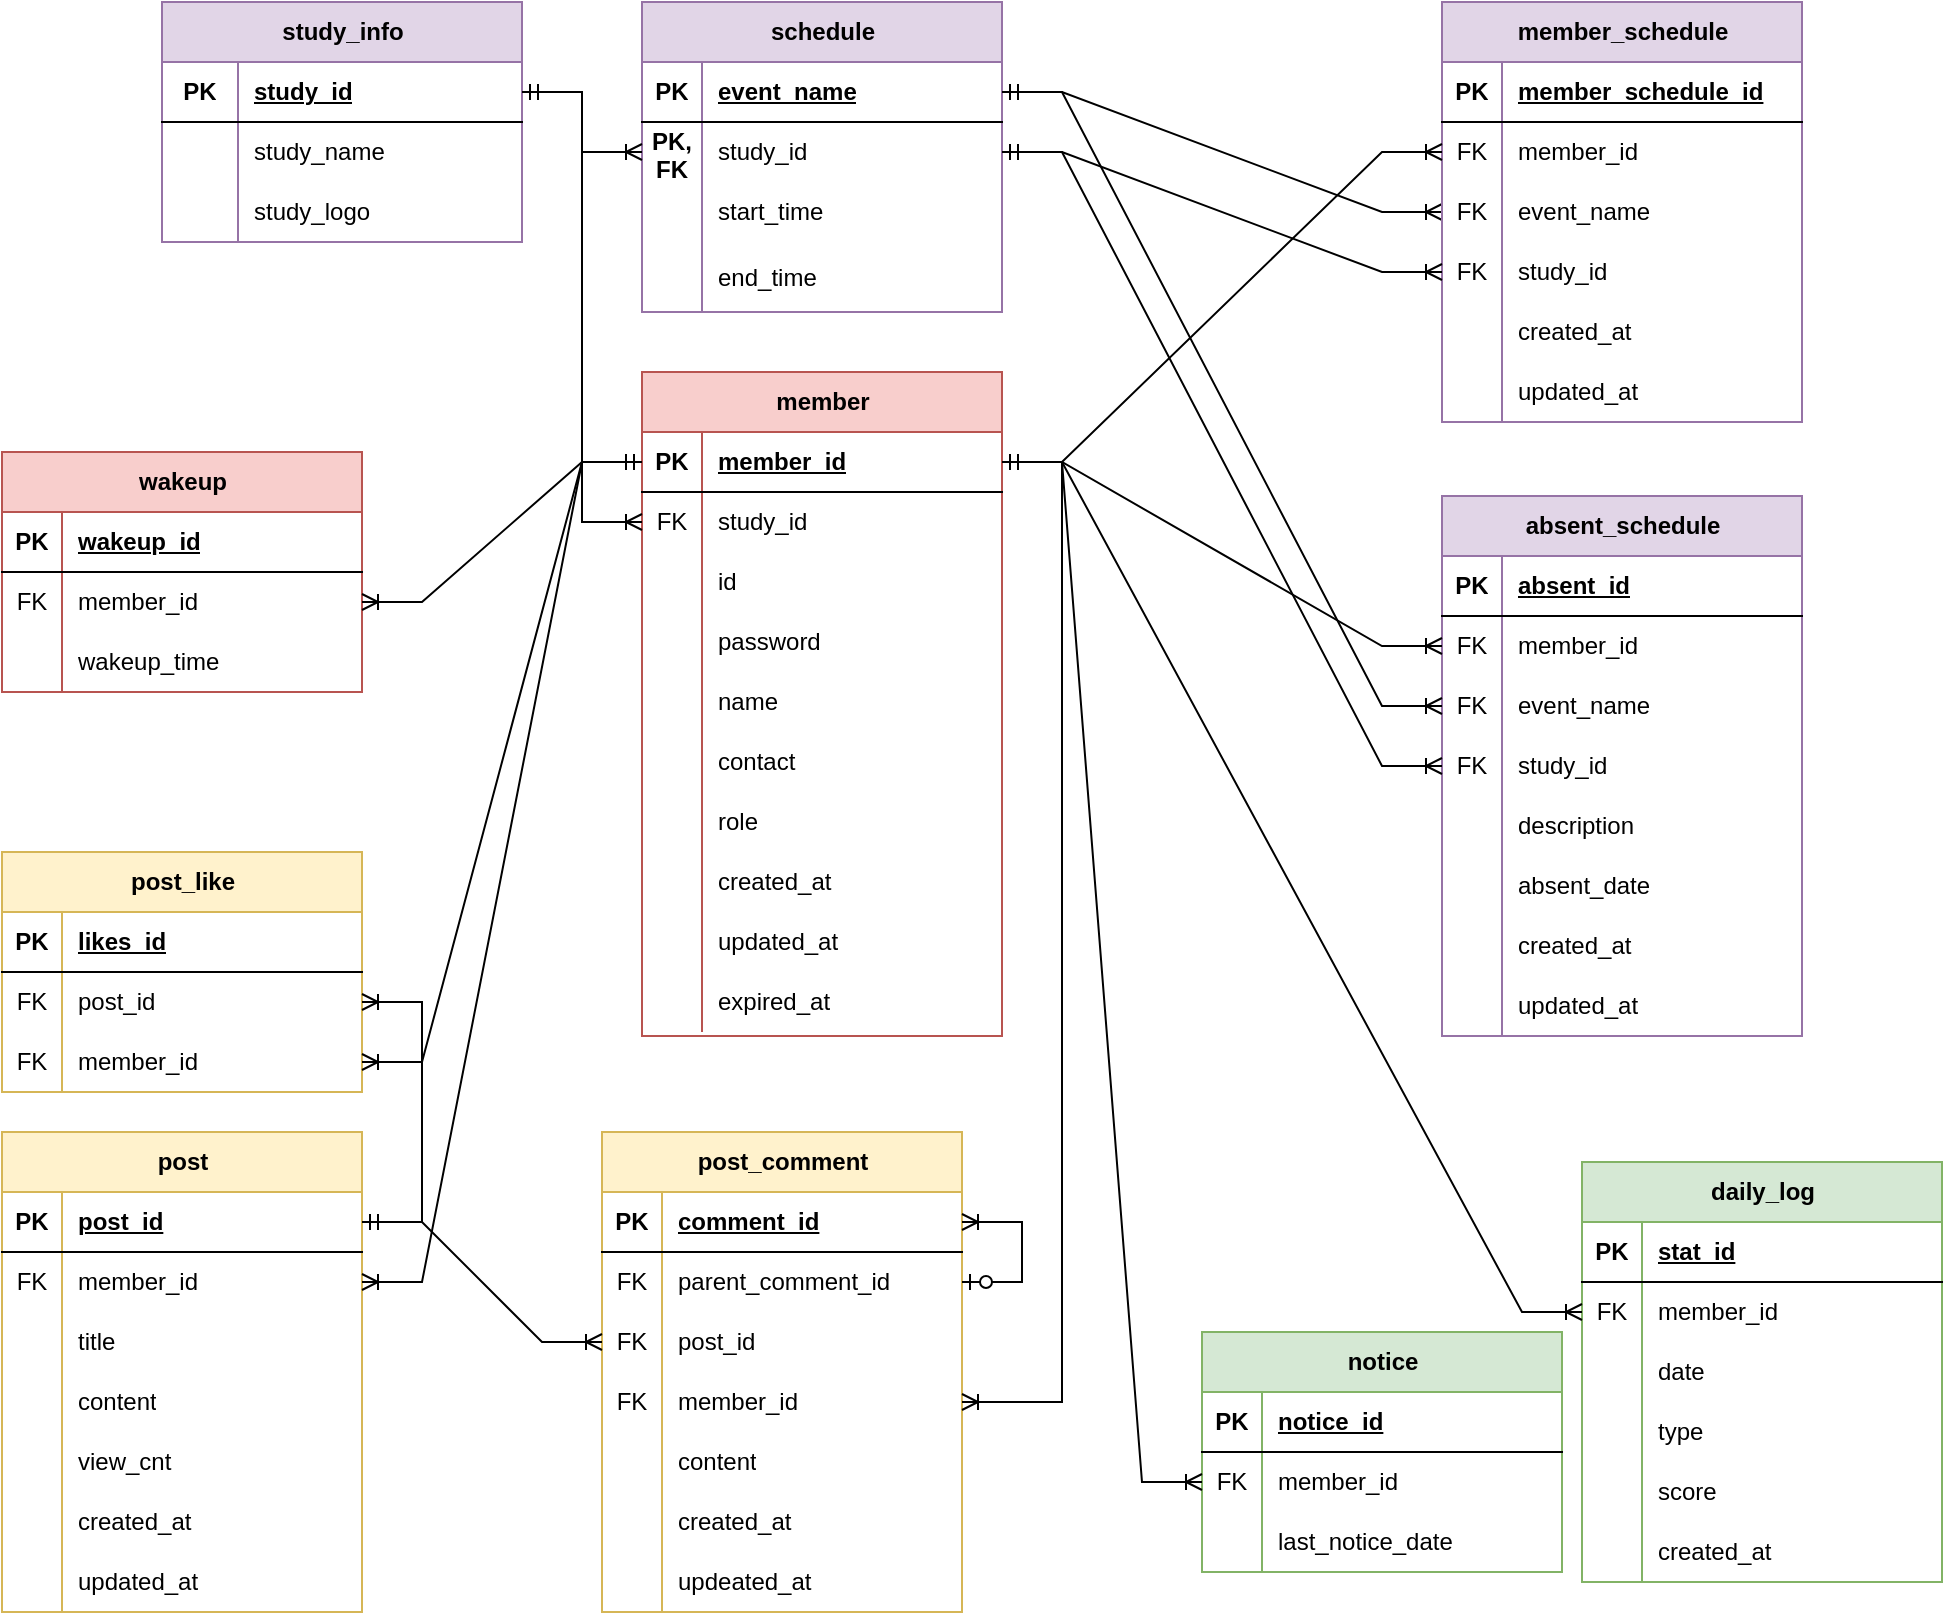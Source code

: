 <mxfile>
    <diagram id="C5RBs43oDa-KdzZeNtuy" name="Page-1">
        <mxGraphModel dx="1256" dy="1198" grid="0" gridSize="10" guides="1" tooltips="1" connect="1" arrows="1" fold="1" page="0" pageScale="1" pageWidth="827" pageHeight="1169" background="none" math="0" shadow="0">
            <root>
                <mxCell id="WIyWlLk6GJQsqaUBKTNV-0"/>
                <mxCell id="WIyWlLk6GJQsqaUBKTNV-1" parent="WIyWlLk6GJQsqaUBKTNV-0"/>
                <mxCell id="RmoLTkE8BjR0isru9Wzh-0" value="post" style="shape=table;startSize=30;container=1;collapsible=1;childLayout=tableLayout;fixedRows=1;rowLines=0;fontStyle=1;align=center;resizeLast=1;html=1;fillColor=#fff2cc;strokeColor=#d6b656;" parent="WIyWlLk6GJQsqaUBKTNV-1" vertex="1">
                    <mxGeometry x="130" y="450" width="180" height="240" as="geometry"/>
                </mxCell>
                <mxCell id="RmoLTkE8BjR0isru9Wzh-1" value="" style="shape=tableRow;horizontal=0;startSize=0;swimlaneHead=0;swimlaneBody=0;fillColor=none;collapsible=0;dropTarget=0;points=[[0,0.5],[1,0.5]];portConstraint=eastwest;top=0;left=0;right=0;bottom=1;" parent="RmoLTkE8BjR0isru9Wzh-0" vertex="1">
                    <mxGeometry y="30" width="180" height="30" as="geometry"/>
                </mxCell>
                <mxCell id="RmoLTkE8BjR0isru9Wzh-2" value="PK" style="shape=partialRectangle;connectable=0;fillColor=none;top=0;left=0;bottom=0;right=0;fontStyle=1;overflow=hidden;whiteSpace=wrap;html=1;" parent="RmoLTkE8BjR0isru9Wzh-1" vertex="1">
                    <mxGeometry width="30" height="30" as="geometry">
                        <mxRectangle width="30" height="30" as="alternateBounds"/>
                    </mxGeometry>
                </mxCell>
                <mxCell id="RmoLTkE8BjR0isru9Wzh-3" value="post_id" style="shape=partialRectangle;connectable=0;fillColor=none;top=0;left=0;bottom=0;right=0;align=left;spacingLeft=6;fontStyle=5;overflow=hidden;whiteSpace=wrap;html=1;" parent="RmoLTkE8BjR0isru9Wzh-1" vertex="1">
                    <mxGeometry x="30" width="150" height="30" as="geometry">
                        <mxRectangle width="150" height="30" as="alternateBounds"/>
                    </mxGeometry>
                </mxCell>
                <mxCell id="RmoLTkE8BjR0isru9Wzh-4" value="" style="shape=tableRow;horizontal=0;startSize=0;swimlaneHead=0;swimlaneBody=0;fillColor=none;collapsible=0;dropTarget=0;points=[[0,0.5],[1,0.5]];portConstraint=eastwest;top=0;left=0;right=0;bottom=0;" parent="RmoLTkE8BjR0isru9Wzh-0" vertex="1">
                    <mxGeometry y="60" width="180" height="30" as="geometry"/>
                </mxCell>
                <mxCell id="RmoLTkE8BjR0isru9Wzh-5" value="FK" style="shape=partialRectangle;connectable=0;fillColor=none;top=0;left=0;bottom=0;right=0;editable=1;overflow=hidden;whiteSpace=wrap;html=1;" parent="RmoLTkE8BjR0isru9Wzh-4" vertex="1">
                    <mxGeometry width="30" height="30" as="geometry">
                        <mxRectangle width="30" height="30" as="alternateBounds"/>
                    </mxGeometry>
                </mxCell>
                <mxCell id="RmoLTkE8BjR0isru9Wzh-6" value="member_id" style="shape=partialRectangle;connectable=0;fillColor=none;top=0;left=0;bottom=0;right=0;align=left;spacingLeft=6;overflow=hidden;whiteSpace=wrap;html=1;" parent="RmoLTkE8BjR0isru9Wzh-4" vertex="1">
                    <mxGeometry x="30" width="150" height="30" as="geometry">
                        <mxRectangle width="150" height="30" as="alternateBounds"/>
                    </mxGeometry>
                </mxCell>
                <mxCell id="RmoLTkE8BjR0isru9Wzh-7" value="" style="shape=tableRow;horizontal=0;startSize=0;swimlaneHead=0;swimlaneBody=0;fillColor=none;collapsible=0;dropTarget=0;points=[[0,0.5],[1,0.5]];portConstraint=eastwest;top=0;left=0;right=0;bottom=0;" parent="RmoLTkE8BjR0isru9Wzh-0" vertex="1">
                    <mxGeometry y="90" width="180" height="30" as="geometry"/>
                </mxCell>
                <mxCell id="RmoLTkE8BjR0isru9Wzh-8" value="" style="shape=partialRectangle;connectable=0;fillColor=none;top=0;left=0;bottom=0;right=0;editable=1;overflow=hidden;whiteSpace=wrap;html=1;" parent="RmoLTkE8BjR0isru9Wzh-7" vertex="1">
                    <mxGeometry width="30" height="30" as="geometry">
                        <mxRectangle width="30" height="30" as="alternateBounds"/>
                    </mxGeometry>
                </mxCell>
                <mxCell id="RmoLTkE8BjR0isru9Wzh-9" value="title" style="shape=partialRectangle;connectable=0;fillColor=none;top=0;left=0;bottom=0;right=0;align=left;spacingLeft=6;overflow=hidden;whiteSpace=wrap;html=1;" parent="RmoLTkE8BjR0isru9Wzh-7" vertex="1">
                    <mxGeometry x="30" width="150" height="30" as="geometry">
                        <mxRectangle width="150" height="30" as="alternateBounds"/>
                    </mxGeometry>
                </mxCell>
                <mxCell id="RmoLTkE8BjR0isru9Wzh-10" value="" style="shape=tableRow;horizontal=0;startSize=0;swimlaneHead=0;swimlaneBody=0;fillColor=none;collapsible=0;dropTarget=0;points=[[0,0.5],[1,0.5]];portConstraint=eastwest;top=0;left=0;right=0;bottom=0;" parent="RmoLTkE8BjR0isru9Wzh-0" vertex="1">
                    <mxGeometry y="120" width="180" height="30" as="geometry"/>
                </mxCell>
                <mxCell id="RmoLTkE8BjR0isru9Wzh-11" value="" style="shape=partialRectangle;connectable=0;fillColor=none;top=0;left=0;bottom=0;right=0;editable=1;overflow=hidden;whiteSpace=wrap;html=1;" parent="RmoLTkE8BjR0isru9Wzh-10" vertex="1">
                    <mxGeometry width="30" height="30" as="geometry">
                        <mxRectangle width="30" height="30" as="alternateBounds"/>
                    </mxGeometry>
                </mxCell>
                <mxCell id="RmoLTkE8BjR0isru9Wzh-12" value="content" style="shape=partialRectangle;connectable=0;fillColor=none;top=0;left=0;bottom=0;right=0;align=left;spacingLeft=6;overflow=hidden;whiteSpace=wrap;html=1;" parent="RmoLTkE8BjR0isru9Wzh-10" vertex="1">
                    <mxGeometry x="30" width="150" height="30" as="geometry">
                        <mxRectangle width="150" height="30" as="alternateBounds"/>
                    </mxGeometry>
                </mxCell>
                <mxCell id="RmoLTkE8BjR0isru9Wzh-13" value="" style="shape=tableRow;horizontal=0;startSize=0;swimlaneHead=0;swimlaneBody=0;fillColor=none;collapsible=0;dropTarget=0;points=[[0,0.5],[1,0.5]];portConstraint=eastwest;top=0;left=0;right=0;bottom=0;" parent="RmoLTkE8BjR0isru9Wzh-0" vertex="1">
                    <mxGeometry y="150" width="180" height="30" as="geometry"/>
                </mxCell>
                <mxCell id="RmoLTkE8BjR0isru9Wzh-14" value="" style="shape=partialRectangle;connectable=0;fillColor=none;top=0;left=0;bottom=0;right=0;editable=1;overflow=hidden;whiteSpace=wrap;html=1;" parent="RmoLTkE8BjR0isru9Wzh-13" vertex="1">
                    <mxGeometry width="30" height="30" as="geometry">
                        <mxRectangle width="30" height="30" as="alternateBounds"/>
                    </mxGeometry>
                </mxCell>
                <mxCell id="RmoLTkE8BjR0isru9Wzh-15" value="view_cnt" style="shape=partialRectangle;connectable=0;fillColor=none;top=0;left=0;bottom=0;right=0;align=left;spacingLeft=6;overflow=hidden;whiteSpace=wrap;html=1;" parent="RmoLTkE8BjR0isru9Wzh-13" vertex="1">
                    <mxGeometry x="30" width="150" height="30" as="geometry">
                        <mxRectangle width="150" height="30" as="alternateBounds"/>
                    </mxGeometry>
                </mxCell>
                <mxCell id="RmoLTkE8BjR0isru9Wzh-16" value="" style="shape=tableRow;horizontal=0;startSize=0;swimlaneHead=0;swimlaneBody=0;fillColor=none;collapsible=0;dropTarget=0;points=[[0,0.5],[1,0.5]];portConstraint=eastwest;top=0;left=0;right=0;bottom=0;" parent="RmoLTkE8BjR0isru9Wzh-0" vertex="1">
                    <mxGeometry y="180" width="180" height="30" as="geometry"/>
                </mxCell>
                <mxCell id="RmoLTkE8BjR0isru9Wzh-17" value="" style="shape=partialRectangle;connectable=0;fillColor=none;top=0;left=0;bottom=0;right=0;editable=1;overflow=hidden;whiteSpace=wrap;html=1;" parent="RmoLTkE8BjR0isru9Wzh-16" vertex="1">
                    <mxGeometry width="30" height="30" as="geometry">
                        <mxRectangle width="30" height="30" as="alternateBounds"/>
                    </mxGeometry>
                </mxCell>
                <mxCell id="RmoLTkE8BjR0isru9Wzh-18" value="created_at" style="shape=partialRectangle;connectable=0;fillColor=none;top=0;left=0;bottom=0;right=0;align=left;spacingLeft=6;overflow=hidden;whiteSpace=wrap;html=1;" parent="RmoLTkE8BjR0isru9Wzh-16" vertex="1">
                    <mxGeometry x="30" width="150" height="30" as="geometry">
                        <mxRectangle width="150" height="30" as="alternateBounds"/>
                    </mxGeometry>
                </mxCell>
                <mxCell id="tlUA8R-jlafDXr4WyVtX-19" value="" style="shape=tableRow;horizontal=0;startSize=0;swimlaneHead=0;swimlaneBody=0;fillColor=none;collapsible=0;dropTarget=0;points=[[0,0.5],[1,0.5]];portConstraint=eastwest;top=0;left=0;right=0;bottom=0;" parent="RmoLTkE8BjR0isru9Wzh-0" vertex="1">
                    <mxGeometry y="210" width="180" height="30" as="geometry"/>
                </mxCell>
                <mxCell id="tlUA8R-jlafDXr4WyVtX-20" value="" style="shape=partialRectangle;connectable=0;fillColor=none;top=0;left=0;bottom=0;right=0;editable=1;overflow=hidden;whiteSpace=wrap;html=1;" parent="tlUA8R-jlafDXr4WyVtX-19" vertex="1">
                    <mxGeometry width="30" height="30" as="geometry">
                        <mxRectangle width="30" height="30" as="alternateBounds"/>
                    </mxGeometry>
                </mxCell>
                <mxCell id="tlUA8R-jlafDXr4WyVtX-21" value="updated_at" style="shape=partialRectangle;connectable=0;fillColor=none;top=0;left=0;bottom=0;right=0;align=left;spacingLeft=6;overflow=hidden;whiteSpace=wrap;html=1;" parent="tlUA8R-jlafDXr4WyVtX-19" vertex="1">
                    <mxGeometry x="30" width="150" height="30" as="geometry">
                        <mxRectangle width="150" height="30" as="alternateBounds"/>
                    </mxGeometry>
                </mxCell>
                <mxCell id="RmoLTkE8BjR0isru9Wzh-32" value="post_like" style="shape=table;startSize=30;container=1;collapsible=1;childLayout=tableLayout;fixedRows=1;rowLines=0;fontStyle=1;align=center;resizeLast=1;html=1;fillColor=#fff2cc;strokeColor=#d6b656;" parent="WIyWlLk6GJQsqaUBKTNV-1" vertex="1">
                    <mxGeometry x="130" y="310" width="180" height="120" as="geometry"/>
                </mxCell>
                <mxCell id="RmoLTkE8BjR0isru9Wzh-33" value="" style="shape=tableRow;horizontal=0;startSize=0;swimlaneHead=0;swimlaneBody=0;fillColor=none;collapsible=0;dropTarget=0;points=[[0,0.5],[1,0.5]];portConstraint=eastwest;top=0;left=0;right=0;bottom=1;" parent="RmoLTkE8BjR0isru9Wzh-32" vertex="1">
                    <mxGeometry y="30" width="180" height="30" as="geometry"/>
                </mxCell>
                <mxCell id="RmoLTkE8BjR0isru9Wzh-34" value="PK" style="shape=partialRectangle;connectable=0;fillColor=none;top=0;left=0;bottom=0;right=0;fontStyle=1;overflow=hidden;whiteSpace=wrap;html=1;" parent="RmoLTkE8BjR0isru9Wzh-33" vertex="1">
                    <mxGeometry width="30" height="30" as="geometry">
                        <mxRectangle width="30" height="30" as="alternateBounds"/>
                    </mxGeometry>
                </mxCell>
                <mxCell id="RmoLTkE8BjR0isru9Wzh-35" value="likes_id" style="shape=partialRectangle;connectable=0;fillColor=none;top=0;left=0;bottom=0;right=0;align=left;spacingLeft=6;fontStyle=5;overflow=hidden;whiteSpace=wrap;html=1;" parent="RmoLTkE8BjR0isru9Wzh-33" vertex="1">
                    <mxGeometry x="30" width="150" height="30" as="geometry">
                        <mxRectangle width="150" height="30" as="alternateBounds"/>
                    </mxGeometry>
                </mxCell>
                <mxCell id="RmoLTkE8BjR0isru9Wzh-36" value="" style="shape=tableRow;horizontal=0;startSize=0;swimlaneHead=0;swimlaneBody=0;fillColor=none;collapsible=0;dropTarget=0;points=[[0,0.5],[1,0.5]];portConstraint=eastwest;top=0;left=0;right=0;bottom=0;" parent="RmoLTkE8BjR0isru9Wzh-32" vertex="1">
                    <mxGeometry y="60" width="180" height="30" as="geometry"/>
                </mxCell>
                <mxCell id="RmoLTkE8BjR0isru9Wzh-37" value="FK" style="shape=partialRectangle;connectable=0;fillColor=none;top=0;left=0;bottom=0;right=0;editable=1;overflow=hidden;whiteSpace=wrap;html=1;" parent="RmoLTkE8BjR0isru9Wzh-36" vertex="1">
                    <mxGeometry width="30" height="30" as="geometry">
                        <mxRectangle width="30" height="30" as="alternateBounds"/>
                    </mxGeometry>
                </mxCell>
                <mxCell id="RmoLTkE8BjR0isru9Wzh-38" value="post_id" style="shape=partialRectangle;connectable=0;fillColor=none;top=0;left=0;bottom=0;right=0;align=left;spacingLeft=6;overflow=hidden;whiteSpace=wrap;html=1;" parent="RmoLTkE8BjR0isru9Wzh-36" vertex="1">
                    <mxGeometry x="30" width="150" height="30" as="geometry">
                        <mxRectangle width="150" height="30" as="alternateBounds"/>
                    </mxGeometry>
                </mxCell>
                <mxCell id="RmoLTkE8BjR0isru9Wzh-39" value="" style="shape=tableRow;horizontal=0;startSize=0;swimlaneHead=0;swimlaneBody=0;fillColor=none;collapsible=0;dropTarget=0;points=[[0,0.5],[1,0.5]];portConstraint=eastwest;top=0;left=0;right=0;bottom=0;" parent="RmoLTkE8BjR0isru9Wzh-32" vertex="1">
                    <mxGeometry y="90" width="180" height="30" as="geometry"/>
                </mxCell>
                <mxCell id="RmoLTkE8BjR0isru9Wzh-40" value="FK" style="shape=partialRectangle;connectable=0;fillColor=none;top=0;left=0;bottom=0;right=0;editable=1;overflow=hidden;whiteSpace=wrap;html=1;" parent="RmoLTkE8BjR0isru9Wzh-39" vertex="1">
                    <mxGeometry width="30" height="30" as="geometry">
                        <mxRectangle width="30" height="30" as="alternateBounds"/>
                    </mxGeometry>
                </mxCell>
                <mxCell id="RmoLTkE8BjR0isru9Wzh-41" value="member_id" style="shape=partialRectangle;connectable=0;fillColor=none;top=0;left=0;bottom=0;right=0;align=left;spacingLeft=6;overflow=hidden;whiteSpace=wrap;html=1;" parent="RmoLTkE8BjR0isru9Wzh-39" vertex="1">
                    <mxGeometry x="30" width="150" height="30" as="geometry">
                        <mxRectangle width="150" height="30" as="alternateBounds"/>
                    </mxGeometry>
                </mxCell>
                <mxCell id="RmoLTkE8BjR0isru9Wzh-47" value="post_comment" style="shape=table;startSize=30;container=1;collapsible=1;childLayout=tableLayout;fixedRows=1;rowLines=0;fontStyle=1;align=center;resizeLast=1;html=1;fillColor=#fff2cc;strokeColor=#d6b656;" parent="WIyWlLk6GJQsqaUBKTNV-1" vertex="1">
                    <mxGeometry x="430" y="450" width="180" height="240" as="geometry"/>
                </mxCell>
                <mxCell id="RmoLTkE8BjR0isru9Wzh-48" value="" style="shape=tableRow;horizontal=0;startSize=0;swimlaneHead=0;swimlaneBody=0;fillColor=none;collapsible=0;dropTarget=0;points=[[0,0.5],[1,0.5]];portConstraint=eastwest;top=0;left=0;right=0;bottom=1;" parent="RmoLTkE8BjR0isru9Wzh-47" vertex="1">
                    <mxGeometry y="30" width="180" height="30" as="geometry"/>
                </mxCell>
                <mxCell id="RmoLTkE8BjR0isru9Wzh-49" value="PK" style="shape=partialRectangle;connectable=0;fillColor=none;top=0;left=0;bottom=0;right=0;fontStyle=1;overflow=hidden;whiteSpace=wrap;html=1;" parent="RmoLTkE8BjR0isru9Wzh-48" vertex="1">
                    <mxGeometry width="30" height="30" as="geometry">
                        <mxRectangle width="30" height="30" as="alternateBounds"/>
                    </mxGeometry>
                </mxCell>
                <mxCell id="RmoLTkE8BjR0isru9Wzh-50" value="comment_id" style="shape=partialRectangle;connectable=0;fillColor=none;top=0;left=0;bottom=0;right=0;align=left;spacingLeft=6;fontStyle=5;overflow=hidden;whiteSpace=wrap;html=1;" parent="RmoLTkE8BjR0isru9Wzh-48" vertex="1">
                    <mxGeometry x="30" width="150" height="30" as="geometry">
                        <mxRectangle width="150" height="30" as="alternateBounds"/>
                    </mxGeometry>
                </mxCell>
                <mxCell id="RmoLTkE8BjR0isru9Wzh-51" value="" style="shape=tableRow;horizontal=0;startSize=0;swimlaneHead=0;swimlaneBody=0;fillColor=none;collapsible=0;dropTarget=0;points=[[0,0.5],[1,0.5]];portConstraint=eastwest;top=0;left=0;right=0;bottom=0;" parent="RmoLTkE8BjR0isru9Wzh-47" vertex="1">
                    <mxGeometry y="60" width="180" height="30" as="geometry"/>
                </mxCell>
                <mxCell id="RmoLTkE8BjR0isru9Wzh-52" value="FK" style="shape=partialRectangle;connectable=0;fillColor=none;top=0;left=0;bottom=0;right=0;editable=1;overflow=hidden;whiteSpace=wrap;html=1;" parent="RmoLTkE8BjR0isru9Wzh-51" vertex="1">
                    <mxGeometry width="30" height="30" as="geometry">
                        <mxRectangle width="30" height="30" as="alternateBounds"/>
                    </mxGeometry>
                </mxCell>
                <mxCell id="RmoLTkE8BjR0isru9Wzh-53" value="parent_comment_id" style="shape=partialRectangle;connectable=0;fillColor=none;top=0;left=0;bottom=0;right=0;align=left;spacingLeft=6;overflow=hidden;whiteSpace=wrap;html=1;" parent="RmoLTkE8BjR0isru9Wzh-51" vertex="1">
                    <mxGeometry x="30" width="150" height="30" as="geometry">
                        <mxRectangle width="150" height="30" as="alternateBounds"/>
                    </mxGeometry>
                </mxCell>
                <mxCell id="RmoLTkE8BjR0isru9Wzh-54" value="" style="shape=tableRow;horizontal=0;startSize=0;swimlaneHead=0;swimlaneBody=0;fillColor=none;collapsible=0;dropTarget=0;points=[[0,0.5],[1,0.5]];portConstraint=eastwest;top=0;left=0;right=0;bottom=0;" parent="RmoLTkE8BjR0isru9Wzh-47" vertex="1">
                    <mxGeometry y="90" width="180" height="30" as="geometry"/>
                </mxCell>
                <mxCell id="RmoLTkE8BjR0isru9Wzh-55" value="FK" style="shape=partialRectangle;connectable=0;fillColor=none;top=0;left=0;bottom=0;right=0;editable=1;overflow=hidden;whiteSpace=wrap;html=1;" parent="RmoLTkE8BjR0isru9Wzh-54" vertex="1">
                    <mxGeometry width="30" height="30" as="geometry">
                        <mxRectangle width="30" height="30" as="alternateBounds"/>
                    </mxGeometry>
                </mxCell>
                <mxCell id="RmoLTkE8BjR0isru9Wzh-56" value="post_id" style="shape=partialRectangle;connectable=0;fillColor=none;top=0;left=0;bottom=0;right=0;align=left;spacingLeft=6;overflow=hidden;whiteSpace=wrap;html=1;" parent="RmoLTkE8BjR0isru9Wzh-54" vertex="1">
                    <mxGeometry x="30" width="150" height="30" as="geometry">
                        <mxRectangle width="150" height="30" as="alternateBounds"/>
                    </mxGeometry>
                </mxCell>
                <mxCell id="RmoLTkE8BjR0isru9Wzh-57" value="" style="shape=tableRow;horizontal=0;startSize=0;swimlaneHead=0;swimlaneBody=0;fillColor=none;collapsible=0;dropTarget=0;points=[[0,0.5],[1,0.5]];portConstraint=eastwest;top=0;left=0;right=0;bottom=0;" parent="RmoLTkE8BjR0isru9Wzh-47" vertex="1">
                    <mxGeometry y="120" width="180" height="30" as="geometry"/>
                </mxCell>
                <mxCell id="RmoLTkE8BjR0isru9Wzh-58" value="FK" style="shape=partialRectangle;connectable=0;fillColor=none;top=0;left=0;bottom=0;right=0;editable=1;overflow=hidden;whiteSpace=wrap;html=1;" parent="RmoLTkE8BjR0isru9Wzh-57" vertex="1">
                    <mxGeometry width="30" height="30" as="geometry">
                        <mxRectangle width="30" height="30" as="alternateBounds"/>
                    </mxGeometry>
                </mxCell>
                <mxCell id="RmoLTkE8BjR0isru9Wzh-59" value="member_id" style="shape=partialRectangle;connectable=0;fillColor=none;top=0;left=0;bottom=0;right=0;align=left;spacingLeft=6;overflow=hidden;whiteSpace=wrap;html=1;" parent="RmoLTkE8BjR0isru9Wzh-57" vertex="1">
                    <mxGeometry x="30" width="150" height="30" as="geometry">
                        <mxRectangle width="150" height="30" as="alternateBounds"/>
                    </mxGeometry>
                </mxCell>
                <mxCell id="RmoLTkE8BjR0isru9Wzh-60" value="" style="shape=tableRow;horizontal=0;startSize=0;swimlaneHead=0;swimlaneBody=0;fillColor=none;collapsible=0;dropTarget=0;points=[[0,0.5],[1,0.5]];portConstraint=eastwest;top=0;left=0;right=0;bottom=0;" parent="RmoLTkE8BjR0isru9Wzh-47" vertex="1">
                    <mxGeometry y="150" width="180" height="30" as="geometry"/>
                </mxCell>
                <mxCell id="RmoLTkE8BjR0isru9Wzh-61" value="" style="shape=partialRectangle;connectable=0;fillColor=none;top=0;left=0;bottom=0;right=0;editable=1;overflow=hidden;whiteSpace=wrap;html=1;" parent="RmoLTkE8BjR0isru9Wzh-60" vertex="1">
                    <mxGeometry width="30" height="30" as="geometry">
                        <mxRectangle width="30" height="30" as="alternateBounds"/>
                    </mxGeometry>
                </mxCell>
                <mxCell id="RmoLTkE8BjR0isru9Wzh-62" value="content" style="shape=partialRectangle;connectable=0;fillColor=none;top=0;left=0;bottom=0;right=0;align=left;spacingLeft=6;overflow=hidden;whiteSpace=wrap;html=1;" parent="RmoLTkE8BjR0isru9Wzh-60" vertex="1">
                    <mxGeometry x="30" width="150" height="30" as="geometry">
                        <mxRectangle width="150" height="30" as="alternateBounds"/>
                    </mxGeometry>
                </mxCell>
                <mxCell id="RmoLTkE8BjR0isru9Wzh-63" value="" style="shape=tableRow;horizontal=0;startSize=0;swimlaneHead=0;swimlaneBody=0;fillColor=none;collapsible=0;dropTarget=0;points=[[0,0.5],[1,0.5]];portConstraint=eastwest;top=0;left=0;right=0;bottom=0;" parent="RmoLTkE8BjR0isru9Wzh-47" vertex="1">
                    <mxGeometry y="180" width="180" height="30" as="geometry"/>
                </mxCell>
                <mxCell id="RmoLTkE8BjR0isru9Wzh-64" value="" style="shape=partialRectangle;connectable=0;fillColor=none;top=0;left=0;bottom=0;right=0;editable=1;overflow=hidden;whiteSpace=wrap;html=1;" parent="RmoLTkE8BjR0isru9Wzh-63" vertex="1">
                    <mxGeometry width="30" height="30" as="geometry">
                        <mxRectangle width="30" height="30" as="alternateBounds"/>
                    </mxGeometry>
                </mxCell>
                <mxCell id="RmoLTkE8BjR0isru9Wzh-65" value="created_at" style="shape=partialRectangle;connectable=0;fillColor=none;top=0;left=0;bottom=0;right=0;align=left;spacingLeft=6;overflow=hidden;whiteSpace=wrap;html=1;" parent="RmoLTkE8BjR0isru9Wzh-63" vertex="1">
                    <mxGeometry x="30" width="150" height="30" as="geometry">
                        <mxRectangle width="150" height="30" as="alternateBounds"/>
                    </mxGeometry>
                </mxCell>
                <mxCell id="RmoLTkE8BjR0isru9Wzh-66" value="" style="shape=tableRow;horizontal=0;startSize=0;swimlaneHead=0;swimlaneBody=0;fillColor=none;collapsible=0;dropTarget=0;points=[[0,0.5],[1,0.5]];portConstraint=eastwest;top=0;left=0;right=0;bottom=0;" parent="RmoLTkE8BjR0isru9Wzh-47" vertex="1">
                    <mxGeometry y="210" width="180" height="30" as="geometry"/>
                </mxCell>
                <mxCell id="RmoLTkE8BjR0isru9Wzh-67" value="" style="shape=partialRectangle;connectable=0;fillColor=none;top=0;left=0;bottom=0;right=0;editable=1;overflow=hidden;whiteSpace=wrap;html=1;" parent="RmoLTkE8BjR0isru9Wzh-66" vertex="1">
                    <mxGeometry width="30" height="30" as="geometry">
                        <mxRectangle width="30" height="30" as="alternateBounds"/>
                    </mxGeometry>
                </mxCell>
                <mxCell id="RmoLTkE8BjR0isru9Wzh-68" value="updeated_at" style="shape=partialRectangle;connectable=0;fillColor=none;top=0;left=0;bottom=0;right=0;align=left;spacingLeft=6;overflow=hidden;whiteSpace=wrap;html=1;" parent="RmoLTkE8BjR0isru9Wzh-66" vertex="1">
                    <mxGeometry x="30" width="150" height="30" as="geometry">
                        <mxRectangle width="150" height="30" as="alternateBounds"/>
                    </mxGeometry>
                </mxCell>
                <mxCell id="RmoLTkE8BjR0isru9Wzh-69" value="" style="edgeStyle=entityRelationEdgeStyle;fontSize=12;html=1;endArrow=ERoneToMany;startArrow=ERzeroToOne;rounded=0;" parent="RmoLTkE8BjR0isru9Wzh-47" source="RmoLTkE8BjR0isru9Wzh-51" target="RmoLTkE8BjR0isru9Wzh-48" edge="1">
                    <mxGeometry width="100" height="100" relative="1" as="geometry">
                        <mxPoint x="160" y="72" as="sourcePoint"/>
                        <mxPoint x="260" y="-28" as="targetPoint"/>
                    </mxGeometry>
                </mxCell>
                <mxCell id="RmoLTkE8BjR0isru9Wzh-70" value="" style="edgeStyle=entityRelationEdgeStyle;fontSize=12;html=1;endArrow=ERoneToMany;startArrow=ERmandOne;rounded=0;" parent="WIyWlLk6GJQsqaUBKTNV-1" source="RmoLTkE8BjR0isru9Wzh-1" target="RmoLTkE8BjR0isru9Wzh-36" edge="1">
                    <mxGeometry width="100" height="100" relative="1" as="geometry">
                        <mxPoint x="403" y="750" as="sourcePoint"/>
                        <mxPoint x="503" y="650" as="targetPoint"/>
                    </mxGeometry>
                </mxCell>
                <mxCell id="RmoLTkE8BjR0isru9Wzh-72" value="" style="edgeStyle=entityRelationEdgeStyle;fontSize=12;html=1;endArrow=ERoneToMany;startArrow=ERmandOne;rounded=0;" parent="WIyWlLk6GJQsqaUBKTNV-1" source="RmoLTkE8BjR0isru9Wzh-1" target="RmoLTkE8BjR0isru9Wzh-54" edge="1">
                    <mxGeometry width="100" height="100" relative="1" as="geometry">
                        <mxPoint x="310" y="308" as="sourcePoint"/>
                        <mxPoint x="481" y="663" as="targetPoint"/>
                    </mxGeometry>
                </mxCell>
                <mxCell id="RmoLTkE8BjR0isru9Wzh-73" value="" style="edgeStyle=entityRelationEdgeStyle;fontSize=12;html=1;endArrow=ERoneToMany;startArrow=ERmandOne;rounded=0;" parent="WIyWlLk6GJQsqaUBKTNV-1" source="tIHqAbjc1t2AauB0ZmbL-1" target="RmoLTkE8BjR0isru9Wzh-39" edge="1">
                    <mxGeometry width="100" height="100" relative="1" as="geometry">
                        <mxPoint x="719" y="280" as="sourcePoint"/>
                        <mxPoint x="640" y="543" as="targetPoint"/>
                        <Array as="points">
                            <mxPoint x="449" y="160"/>
                        </Array>
                    </mxGeometry>
                </mxCell>
                <mxCell id="RmoLTkE8BjR0isru9Wzh-74" value="" style="edgeStyle=entityRelationEdgeStyle;fontSize=12;html=1;endArrow=ERoneToMany;startArrow=ERmandOne;rounded=0;entryX=1;entryY=0.5;entryDx=0;entryDy=0;" parent="WIyWlLk6GJQsqaUBKTNV-1" source="tIHqAbjc1t2AauB0ZmbL-1" target="RmoLTkE8BjR0isru9Wzh-57" edge="1">
                    <mxGeometry width="100" height="100" relative="1" as="geometry">
                        <mxPoint x="710" y="265" as="sourcePoint"/>
                        <mxPoint x="550" y="518" as="targetPoint"/>
                    </mxGeometry>
                </mxCell>
                <mxCell id="RmoLTkE8BjR0isru9Wzh-75" value="" style="edgeStyle=entityRelationEdgeStyle;fontSize=12;html=1;endArrow=ERoneToMany;startArrow=ERmandOne;rounded=0;" parent="WIyWlLk6GJQsqaUBKTNV-1" source="tIHqAbjc1t2AauB0ZmbL-1" target="RmoLTkE8BjR0isru9Wzh-4" edge="1">
                    <mxGeometry width="100" height="100" relative="1" as="geometry">
                        <mxPoint x="430" y="350" as="sourcePoint"/>
                        <mxPoint x="315" y="1035" as="targetPoint"/>
                        <Array as="points">
                            <mxPoint x="410" y="380"/>
                            <mxPoint x="220" y="330"/>
                        </Array>
                    </mxGeometry>
                </mxCell>
                <mxCell id="tIHqAbjc1t2AauB0ZmbL-0" value="member" style="shape=table;startSize=30;container=1;collapsible=1;childLayout=tableLayout;fixedRows=1;rowLines=0;fontStyle=1;align=center;resizeLast=1;html=1;fillColor=#f8cecc;strokeColor=#b85450;" parent="WIyWlLk6GJQsqaUBKTNV-1" vertex="1">
                    <mxGeometry x="450" y="70" width="180" height="332" as="geometry"/>
                </mxCell>
                <mxCell id="tIHqAbjc1t2AauB0ZmbL-1" value="" style="shape=tableRow;horizontal=0;startSize=0;swimlaneHead=0;swimlaneBody=0;fillColor=none;collapsible=0;dropTarget=0;points=[[0,0.5],[1,0.5]];portConstraint=eastwest;top=0;left=0;right=0;bottom=1;" parent="tIHqAbjc1t2AauB0ZmbL-0" vertex="1">
                    <mxGeometry y="30" width="180" height="30" as="geometry"/>
                </mxCell>
                <mxCell id="tIHqAbjc1t2AauB0ZmbL-2" value="PK" style="shape=partialRectangle;connectable=0;fillColor=none;top=0;left=0;bottom=0;right=0;fontStyle=1;overflow=hidden;whiteSpace=wrap;html=1;" parent="tIHqAbjc1t2AauB0ZmbL-1" vertex="1">
                    <mxGeometry width="30" height="30" as="geometry">
                        <mxRectangle width="30" height="30" as="alternateBounds"/>
                    </mxGeometry>
                </mxCell>
                <mxCell id="tIHqAbjc1t2AauB0ZmbL-3" value="member_id" style="shape=partialRectangle;connectable=0;fillColor=none;top=0;left=0;bottom=0;right=0;align=left;spacingLeft=6;fontStyle=5;overflow=hidden;whiteSpace=wrap;html=1;" parent="tIHqAbjc1t2AauB0ZmbL-1" vertex="1">
                    <mxGeometry x="30" width="150" height="30" as="geometry">
                        <mxRectangle width="150" height="30" as="alternateBounds"/>
                    </mxGeometry>
                </mxCell>
                <mxCell id="KOQhADPZAwRPLwmUrWTx-63" value="" style="shape=tableRow;horizontal=0;startSize=0;swimlaneHead=0;swimlaneBody=0;fillColor=none;collapsible=0;dropTarget=0;points=[[0,0.5],[1,0.5]];portConstraint=eastwest;top=0;left=0;right=0;bottom=0;" parent="tIHqAbjc1t2AauB0ZmbL-0" vertex="1">
                    <mxGeometry y="60" width="180" height="30" as="geometry"/>
                </mxCell>
                <mxCell id="KOQhADPZAwRPLwmUrWTx-64" value="FK" style="shape=partialRectangle;connectable=0;fillColor=none;top=0;left=0;bottom=0;right=0;editable=1;overflow=hidden;whiteSpace=wrap;html=1;" parent="KOQhADPZAwRPLwmUrWTx-63" vertex="1">
                    <mxGeometry width="30" height="30" as="geometry">
                        <mxRectangle width="30" height="30" as="alternateBounds"/>
                    </mxGeometry>
                </mxCell>
                <mxCell id="KOQhADPZAwRPLwmUrWTx-65" value="study_id" style="shape=partialRectangle;connectable=0;fillColor=none;top=0;left=0;bottom=0;right=0;align=left;spacingLeft=6;overflow=hidden;whiteSpace=wrap;html=1;" parent="KOQhADPZAwRPLwmUrWTx-63" vertex="1">
                    <mxGeometry x="30" width="150" height="30" as="geometry">
                        <mxRectangle width="150" height="30" as="alternateBounds"/>
                    </mxGeometry>
                </mxCell>
                <mxCell id="tIHqAbjc1t2AauB0ZmbL-4" value="" style="shape=tableRow;horizontal=0;startSize=0;swimlaneHead=0;swimlaneBody=0;fillColor=none;collapsible=0;dropTarget=0;points=[[0,0.5],[1,0.5]];portConstraint=eastwest;top=0;left=0;right=0;bottom=0;" parent="tIHqAbjc1t2AauB0ZmbL-0" vertex="1">
                    <mxGeometry y="90" width="180" height="30" as="geometry"/>
                </mxCell>
                <mxCell id="tIHqAbjc1t2AauB0ZmbL-5" value="" style="shape=partialRectangle;connectable=0;fillColor=none;top=0;left=0;bottom=0;right=0;editable=1;overflow=hidden;whiteSpace=wrap;html=1;" parent="tIHqAbjc1t2AauB0ZmbL-4" vertex="1">
                    <mxGeometry width="30" height="30" as="geometry">
                        <mxRectangle width="30" height="30" as="alternateBounds"/>
                    </mxGeometry>
                </mxCell>
                <mxCell id="tIHqAbjc1t2AauB0ZmbL-6" value="id" style="shape=partialRectangle;connectable=0;fillColor=none;top=0;left=0;bottom=0;right=0;align=left;spacingLeft=6;overflow=hidden;whiteSpace=wrap;html=1;" parent="tIHqAbjc1t2AauB0ZmbL-4" vertex="1">
                    <mxGeometry x="30" width="150" height="30" as="geometry">
                        <mxRectangle width="150" height="30" as="alternateBounds"/>
                    </mxGeometry>
                </mxCell>
                <mxCell id="tIHqAbjc1t2AauB0ZmbL-7" value="" style="shape=tableRow;horizontal=0;startSize=0;swimlaneHead=0;swimlaneBody=0;fillColor=none;collapsible=0;dropTarget=0;points=[[0,0.5],[1,0.5]];portConstraint=eastwest;top=0;left=0;right=0;bottom=0;" parent="tIHqAbjc1t2AauB0ZmbL-0" vertex="1">
                    <mxGeometry y="120" width="180" height="30" as="geometry"/>
                </mxCell>
                <mxCell id="tIHqAbjc1t2AauB0ZmbL-8" value="" style="shape=partialRectangle;connectable=0;fillColor=none;top=0;left=0;bottom=0;right=0;editable=1;overflow=hidden;whiteSpace=wrap;html=1;" parent="tIHqAbjc1t2AauB0ZmbL-7" vertex="1">
                    <mxGeometry width="30" height="30" as="geometry">
                        <mxRectangle width="30" height="30" as="alternateBounds"/>
                    </mxGeometry>
                </mxCell>
                <mxCell id="tIHqAbjc1t2AauB0ZmbL-9" value="password" style="shape=partialRectangle;connectable=0;fillColor=none;top=0;left=0;bottom=0;right=0;align=left;spacingLeft=6;overflow=hidden;whiteSpace=wrap;html=1;" parent="tIHqAbjc1t2AauB0ZmbL-7" vertex="1">
                    <mxGeometry x="30" width="150" height="30" as="geometry">
                        <mxRectangle width="150" height="30" as="alternateBounds"/>
                    </mxGeometry>
                </mxCell>
                <mxCell id="tIHqAbjc1t2AauB0ZmbL-10" value="" style="shape=tableRow;horizontal=0;startSize=0;swimlaneHead=0;swimlaneBody=0;fillColor=none;collapsible=0;dropTarget=0;points=[[0,0.5],[1,0.5]];portConstraint=eastwest;top=0;left=0;right=0;bottom=0;" parent="tIHqAbjc1t2AauB0ZmbL-0" vertex="1">
                    <mxGeometry y="150" width="180" height="30" as="geometry"/>
                </mxCell>
                <mxCell id="tIHqAbjc1t2AauB0ZmbL-11" value="" style="shape=partialRectangle;connectable=0;fillColor=none;top=0;left=0;bottom=0;right=0;editable=1;overflow=hidden;whiteSpace=wrap;html=1;" parent="tIHqAbjc1t2AauB0ZmbL-10" vertex="1">
                    <mxGeometry width="30" height="30" as="geometry">
                        <mxRectangle width="30" height="30" as="alternateBounds"/>
                    </mxGeometry>
                </mxCell>
                <mxCell id="tIHqAbjc1t2AauB0ZmbL-12" value="name" style="shape=partialRectangle;connectable=0;fillColor=none;top=0;left=0;bottom=0;right=0;align=left;spacingLeft=6;overflow=hidden;whiteSpace=wrap;html=1;" parent="tIHqAbjc1t2AauB0ZmbL-10" vertex="1">
                    <mxGeometry x="30" width="150" height="30" as="geometry">
                        <mxRectangle width="150" height="30" as="alternateBounds"/>
                    </mxGeometry>
                </mxCell>
                <mxCell id="tIHqAbjc1t2AauB0ZmbL-13" value="" style="shape=tableRow;horizontal=0;startSize=0;swimlaneHead=0;swimlaneBody=0;fillColor=none;collapsible=0;dropTarget=0;points=[[0,0.5],[1,0.5]];portConstraint=eastwest;top=0;left=0;right=0;bottom=0;" parent="tIHqAbjc1t2AauB0ZmbL-0" vertex="1">
                    <mxGeometry y="180" width="180" height="30" as="geometry"/>
                </mxCell>
                <mxCell id="tIHqAbjc1t2AauB0ZmbL-14" value="" style="shape=partialRectangle;connectable=0;fillColor=none;top=0;left=0;bottom=0;right=0;editable=1;overflow=hidden;whiteSpace=wrap;html=1;" parent="tIHqAbjc1t2AauB0ZmbL-13" vertex="1">
                    <mxGeometry width="30" height="30" as="geometry">
                        <mxRectangle width="30" height="30" as="alternateBounds"/>
                    </mxGeometry>
                </mxCell>
                <mxCell id="tIHqAbjc1t2AauB0ZmbL-15" value="contact" style="shape=partialRectangle;connectable=0;fillColor=none;top=0;left=0;bottom=0;right=0;align=left;spacingLeft=6;overflow=hidden;whiteSpace=wrap;html=1;" parent="tIHqAbjc1t2AauB0ZmbL-13" vertex="1">
                    <mxGeometry x="30" width="150" height="30" as="geometry">
                        <mxRectangle width="150" height="30" as="alternateBounds"/>
                    </mxGeometry>
                </mxCell>
                <mxCell id="tIHqAbjc1t2AauB0ZmbL-16" value="" style="shape=tableRow;horizontal=0;startSize=0;swimlaneHead=0;swimlaneBody=0;fillColor=none;collapsible=0;dropTarget=0;points=[[0,0.5],[1,0.5]];portConstraint=eastwest;top=0;left=0;right=0;bottom=0;" parent="tIHqAbjc1t2AauB0ZmbL-0" vertex="1">
                    <mxGeometry y="210" width="180" height="30" as="geometry"/>
                </mxCell>
                <mxCell id="tIHqAbjc1t2AauB0ZmbL-17" value="" style="shape=partialRectangle;connectable=0;fillColor=none;top=0;left=0;bottom=0;right=0;editable=1;overflow=hidden;whiteSpace=wrap;html=1;" parent="tIHqAbjc1t2AauB0ZmbL-16" vertex="1">
                    <mxGeometry width="30" height="30" as="geometry">
                        <mxRectangle width="30" height="30" as="alternateBounds"/>
                    </mxGeometry>
                </mxCell>
                <mxCell id="tIHqAbjc1t2AauB0ZmbL-18" value="role" style="shape=partialRectangle;connectable=0;fillColor=none;top=0;left=0;bottom=0;right=0;align=left;spacingLeft=6;overflow=hidden;whiteSpace=wrap;html=1;" parent="tIHqAbjc1t2AauB0ZmbL-16" vertex="1">
                    <mxGeometry x="30" width="150" height="30" as="geometry">
                        <mxRectangle width="150" height="30" as="alternateBounds"/>
                    </mxGeometry>
                </mxCell>
                <mxCell id="tIHqAbjc1t2AauB0ZmbL-19" value="" style="shape=tableRow;horizontal=0;startSize=0;swimlaneHead=0;swimlaneBody=0;fillColor=none;collapsible=0;dropTarget=0;points=[[0,0.5],[1,0.5]];portConstraint=eastwest;top=0;left=0;right=0;bottom=0;" parent="tIHqAbjc1t2AauB0ZmbL-0" vertex="1">
                    <mxGeometry y="240" width="180" height="30" as="geometry"/>
                </mxCell>
                <mxCell id="tIHqAbjc1t2AauB0ZmbL-20" value="" style="shape=partialRectangle;connectable=0;fillColor=none;top=0;left=0;bottom=0;right=0;editable=1;overflow=hidden;whiteSpace=wrap;html=1;" parent="tIHqAbjc1t2AauB0ZmbL-19" vertex="1">
                    <mxGeometry width="30" height="30" as="geometry">
                        <mxRectangle width="30" height="30" as="alternateBounds"/>
                    </mxGeometry>
                </mxCell>
                <mxCell id="tIHqAbjc1t2AauB0ZmbL-21" value="created_at" style="shape=partialRectangle;connectable=0;fillColor=none;top=0;left=0;bottom=0;right=0;align=left;spacingLeft=6;overflow=hidden;whiteSpace=wrap;html=1;" parent="tIHqAbjc1t2AauB0ZmbL-19" vertex="1">
                    <mxGeometry x="30" width="150" height="30" as="geometry">
                        <mxRectangle width="150" height="30" as="alternateBounds"/>
                    </mxGeometry>
                </mxCell>
                <mxCell id="tIHqAbjc1t2AauB0ZmbL-22" value="" style="shape=tableRow;horizontal=0;startSize=0;swimlaneHead=0;swimlaneBody=0;fillColor=none;collapsible=0;dropTarget=0;points=[[0,0.5],[1,0.5]];portConstraint=eastwest;top=0;left=0;right=0;bottom=0;" parent="tIHqAbjc1t2AauB0ZmbL-0" vertex="1">
                    <mxGeometry y="270" width="180" height="30" as="geometry"/>
                </mxCell>
                <mxCell id="tIHqAbjc1t2AauB0ZmbL-23" value="" style="shape=partialRectangle;connectable=0;fillColor=none;top=0;left=0;bottom=0;right=0;editable=1;overflow=hidden;whiteSpace=wrap;html=1;" parent="tIHqAbjc1t2AauB0ZmbL-22" vertex="1">
                    <mxGeometry width="30" height="30" as="geometry">
                        <mxRectangle width="30" height="30" as="alternateBounds"/>
                    </mxGeometry>
                </mxCell>
                <mxCell id="tIHqAbjc1t2AauB0ZmbL-24" value="updated_at" style="shape=partialRectangle;connectable=0;fillColor=none;top=0;left=0;bottom=0;right=0;align=left;spacingLeft=6;overflow=hidden;whiteSpace=wrap;html=1;" parent="tIHqAbjc1t2AauB0ZmbL-22" vertex="1">
                    <mxGeometry x="30" width="150" height="30" as="geometry">
                        <mxRectangle width="150" height="30" as="alternateBounds"/>
                    </mxGeometry>
                </mxCell>
                <mxCell id="tIHqAbjc1t2AauB0ZmbL-25" value="" style="shape=tableRow;horizontal=0;startSize=0;swimlaneHead=0;swimlaneBody=0;fillColor=none;collapsible=0;dropTarget=0;points=[[0,0.5],[1,0.5]];portConstraint=eastwest;top=0;left=0;right=0;bottom=0;" parent="tIHqAbjc1t2AauB0ZmbL-0" vertex="1">
                    <mxGeometry y="300" width="180" height="30" as="geometry"/>
                </mxCell>
                <mxCell id="tIHqAbjc1t2AauB0ZmbL-26" value="" style="shape=partialRectangle;connectable=0;fillColor=none;top=0;left=0;bottom=0;right=0;editable=1;overflow=hidden;whiteSpace=wrap;html=1;" parent="tIHqAbjc1t2AauB0ZmbL-25" vertex="1">
                    <mxGeometry width="30" height="30" as="geometry">
                        <mxRectangle width="30" height="30" as="alternateBounds"/>
                    </mxGeometry>
                </mxCell>
                <mxCell id="tIHqAbjc1t2AauB0ZmbL-27" value="expired_at" style="shape=partialRectangle;connectable=0;fillColor=none;top=0;left=0;bottom=0;right=0;align=left;spacingLeft=6;overflow=hidden;whiteSpace=wrap;html=1;" parent="tIHqAbjc1t2AauB0ZmbL-25" vertex="1">
                    <mxGeometry x="30" width="150" height="30" as="geometry">
                        <mxRectangle width="150" height="30" as="alternateBounds"/>
                    </mxGeometry>
                </mxCell>
                <mxCell id="tIHqAbjc1t2AauB0ZmbL-28" value="schedule" style="shape=table;startSize=30;container=1;collapsible=1;childLayout=tableLayout;fixedRows=1;rowLines=0;fontStyle=1;align=center;resizeLast=1;html=1;fillColor=#e1d5e7;strokeColor=#9673a6;" parent="WIyWlLk6GJQsqaUBKTNV-1" vertex="1">
                    <mxGeometry x="450" y="-115" width="180" height="155" as="geometry"/>
                </mxCell>
                <mxCell id="tIHqAbjc1t2AauB0ZmbL-29" value="" style="shape=tableRow;horizontal=0;startSize=0;swimlaneHead=0;swimlaneBody=0;fillColor=none;collapsible=0;dropTarget=0;points=[[0,0.5],[1,0.5]];portConstraint=eastwest;top=0;left=0;right=0;bottom=1;" parent="tIHqAbjc1t2AauB0ZmbL-28" vertex="1">
                    <mxGeometry y="30" width="180" height="30" as="geometry"/>
                </mxCell>
                <mxCell id="tIHqAbjc1t2AauB0ZmbL-30" value="PK" style="shape=partialRectangle;connectable=0;fillColor=none;top=0;left=0;bottom=0;right=0;fontStyle=1;overflow=hidden;whiteSpace=wrap;html=1;" parent="tIHqAbjc1t2AauB0ZmbL-29" vertex="1">
                    <mxGeometry width="30" height="30" as="geometry">
                        <mxRectangle width="30" height="30" as="alternateBounds"/>
                    </mxGeometry>
                </mxCell>
                <mxCell id="tIHqAbjc1t2AauB0ZmbL-31" value="event_name" style="shape=partialRectangle;connectable=0;fillColor=none;top=0;left=0;bottom=0;right=0;align=left;spacingLeft=6;fontStyle=5;overflow=hidden;whiteSpace=wrap;html=1;" parent="tIHqAbjc1t2AauB0ZmbL-29" vertex="1">
                    <mxGeometry x="30" width="150" height="30" as="geometry">
                        <mxRectangle width="150" height="30" as="alternateBounds"/>
                    </mxGeometry>
                </mxCell>
                <mxCell id="KOQhADPZAwRPLwmUrWTx-71" value="" style="shape=tableRow;horizontal=0;startSize=0;swimlaneHead=0;swimlaneBody=0;fillColor=none;collapsible=0;dropTarget=0;points=[[0,0.5],[1,0.5]];portConstraint=eastwest;top=0;left=0;right=0;bottom=0;" parent="tIHqAbjc1t2AauB0ZmbL-28" vertex="1">
                    <mxGeometry y="60" width="180" height="30" as="geometry"/>
                </mxCell>
                <mxCell id="KOQhADPZAwRPLwmUrWTx-72" value="&lt;b&gt;PK, FK&lt;/b&gt;" style="shape=partialRectangle;connectable=0;fillColor=none;top=0;left=0;bottom=0;right=0;editable=1;overflow=hidden;whiteSpace=wrap;html=1;" parent="KOQhADPZAwRPLwmUrWTx-71" vertex="1">
                    <mxGeometry width="30" height="30" as="geometry">
                        <mxRectangle width="30" height="30" as="alternateBounds"/>
                    </mxGeometry>
                </mxCell>
                <mxCell id="KOQhADPZAwRPLwmUrWTx-73" value="study_id" style="shape=partialRectangle;connectable=0;fillColor=none;top=0;left=0;bottom=0;right=0;align=left;spacingLeft=6;overflow=hidden;whiteSpace=wrap;html=1;" parent="KOQhADPZAwRPLwmUrWTx-71" vertex="1">
                    <mxGeometry x="30" width="150" height="30" as="geometry">
                        <mxRectangle width="150" height="30" as="alternateBounds"/>
                    </mxGeometry>
                </mxCell>
                <mxCell id="tIHqAbjc1t2AauB0ZmbL-32" value="" style="shape=tableRow;horizontal=0;startSize=0;swimlaneHead=0;swimlaneBody=0;fillColor=none;collapsible=0;dropTarget=0;points=[[0,0.5],[1,0.5]];portConstraint=eastwest;top=0;left=0;right=0;bottom=0;" parent="tIHqAbjc1t2AauB0ZmbL-28" vertex="1">
                    <mxGeometry y="90" width="180" height="30" as="geometry"/>
                </mxCell>
                <mxCell id="tIHqAbjc1t2AauB0ZmbL-33" value="" style="shape=partialRectangle;connectable=0;fillColor=none;top=0;left=0;bottom=0;right=0;editable=1;overflow=hidden;whiteSpace=wrap;html=1;" parent="tIHqAbjc1t2AauB0ZmbL-32" vertex="1">
                    <mxGeometry width="30" height="30" as="geometry">
                        <mxRectangle width="30" height="30" as="alternateBounds"/>
                    </mxGeometry>
                </mxCell>
                <mxCell id="tIHqAbjc1t2AauB0ZmbL-34" value="start_time" style="shape=partialRectangle;connectable=0;fillColor=none;top=0;left=0;bottom=0;right=0;align=left;spacingLeft=6;overflow=hidden;whiteSpace=wrap;html=1;" parent="tIHqAbjc1t2AauB0ZmbL-32" vertex="1">
                    <mxGeometry x="30" width="150" height="30" as="geometry">
                        <mxRectangle width="150" height="30" as="alternateBounds"/>
                    </mxGeometry>
                </mxCell>
                <mxCell id="tIHqAbjc1t2AauB0ZmbL-35" value="" style="shape=tableRow;horizontal=0;startSize=0;swimlaneHead=0;swimlaneBody=0;fillColor=none;collapsible=0;dropTarget=0;points=[[0,0.5],[1,0.5]];portConstraint=eastwest;top=0;left=0;right=0;bottom=0;" parent="tIHqAbjc1t2AauB0ZmbL-28" vertex="1">
                    <mxGeometry y="120" width="180" height="35" as="geometry"/>
                </mxCell>
                <mxCell id="tIHqAbjc1t2AauB0ZmbL-36" value="" style="shape=partialRectangle;connectable=0;fillColor=none;top=0;left=0;bottom=0;right=0;editable=1;overflow=hidden;whiteSpace=wrap;html=1;" parent="tIHqAbjc1t2AauB0ZmbL-35" vertex="1">
                    <mxGeometry width="30" height="35" as="geometry">
                        <mxRectangle width="30" height="35" as="alternateBounds"/>
                    </mxGeometry>
                </mxCell>
                <mxCell id="tIHqAbjc1t2AauB0ZmbL-37" value="end_time" style="shape=partialRectangle;connectable=0;fillColor=none;top=0;left=0;bottom=0;right=0;align=left;spacingLeft=6;overflow=hidden;whiteSpace=wrap;html=1;" parent="tIHqAbjc1t2AauB0ZmbL-35" vertex="1">
                    <mxGeometry x="30" width="150" height="35" as="geometry">
                        <mxRectangle width="150" height="35" as="alternateBounds"/>
                    </mxGeometry>
                </mxCell>
                <mxCell id="tIHqAbjc1t2AauB0ZmbL-38" value="absent_schedule" style="shape=table;startSize=30;container=1;collapsible=1;childLayout=tableLayout;fixedRows=1;rowLines=0;fontStyle=1;align=center;resizeLast=1;html=1;fillColor=#e1d5e7;strokeColor=#9673a6;" parent="WIyWlLk6GJQsqaUBKTNV-1" vertex="1">
                    <mxGeometry x="850" y="132" width="180" height="270" as="geometry"/>
                </mxCell>
                <mxCell id="tIHqAbjc1t2AauB0ZmbL-39" value="" style="shape=tableRow;horizontal=0;startSize=0;swimlaneHead=0;swimlaneBody=0;fillColor=none;collapsible=0;dropTarget=0;points=[[0,0.5],[1,0.5]];portConstraint=eastwest;top=0;left=0;right=0;bottom=1;" parent="tIHqAbjc1t2AauB0ZmbL-38" vertex="1">
                    <mxGeometry y="30" width="180" height="30" as="geometry"/>
                </mxCell>
                <mxCell id="tIHqAbjc1t2AauB0ZmbL-40" value="PK" style="shape=partialRectangle;connectable=0;fillColor=none;top=0;left=0;bottom=0;right=0;fontStyle=1;overflow=hidden;whiteSpace=wrap;html=1;" parent="tIHqAbjc1t2AauB0ZmbL-39" vertex="1">
                    <mxGeometry width="30" height="30" as="geometry">
                        <mxRectangle width="30" height="30" as="alternateBounds"/>
                    </mxGeometry>
                </mxCell>
                <mxCell id="tIHqAbjc1t2AauB0ZmbL-41" value="absent_id" style="shape=partialRectangle;connectable=0;fillColor=none;top=0;left=0;bottom=0;right=0;align=left;spacingLeft=6;fontStyle=5;overflow=hidden;whiteSpace=wrap;html=1;" parent="tIHqAbjc1t2AauB0ZmbL-39" vertex="1">
                    <mxGeometry x="30" width="150" height="30" as="geometry">
                        <mxRectangle width="150" height="30" as="alternateBounds"/>
                    </mxGeometry>
                </mxCell>
                <mxCell id="tIHqAbjc1t2AauB0ZmbL-42" value="" style="shape=tableRow;horizontal=0;startSize=0;swimlaneHead=0;swimlaneBody=0;fillColor=none;collapsible=0;dropTarget=0;points=[[0,0.5],[1,0.5]];portConstraint=eastwest;top=0;left=0;right=0;bottom=0;" parent="tIHqAbjc1t2AauB0ZmbL-38" vertex="1">
                    <mxGeometry y="60" width="180" height="30" as="geometry"/>
                </mxCell>
                <mxCell id="tIHqAbjc1t2AauB0ZmbL-43" value="FK" style="shape=partialRectangle;connectable=0;fillColor=none;top=0;left=0;bottom=0;right=0;editable=1;overflow=hidden;whiteSpace=wrap;html=1;" parent="tIHqAbjc1t2AauB0ZmbL-42" vertex="1">
                    <mxGeometry width="30" height="30" as="geometry">
                        <mxRectangle width="30" height="30" as="alternateBounds"/>
                    </mxGeometry>
                </mxCell>
                <mxCell id="tIHqAbjc1t2AauB0ZmbL-44" value="member_id" style="shape=partialRectangle;connectable=0;fillColor=none;top=0;left=0;bottom=0;right=0;align=left;spacingLeft=6;overflow=hidden;whiteSpace=wrap;html=1;" parent="tIHqAbjc1t2AauB0ZmbL-42" vertex="1">
                    <mxGeometry x="30" width="150" height="30" as="geometry">
                        <mxRectangle width="150" height="30" as="alternateBounds"/>
                    </mxGeometry>
                </mxCell>
                <mxCell id="tIHqAbjc1t2AauB0ZmbL-45" value="" style="shape=tableRow;horizontal=0;startSize=0;swimlaneHead=0;swimlaneBody=0;fillColor=none;collapsible=0;dropTarget=0;points=[[0,0.5],[1,0.5]];portConstraint=eastwest;top=0;left=0;right=0;bottom=0;" parent="tIHqAbjc1t2AauB0ZmbL-38" vertex="1">
                    <mxGeometry y="90" width="180" height="30" as="geometry"/>
                </mxCell>
                <mxCell id="tIHqAbjc1t2AauB0ZmbL-46" value="FK" style="shape=partialRectangle;connectable=0;fillColor=none;top=0;left=0;bottom=0;right=0;editable=1;overflow=hidden;whiteSpace=wrap;html=1;" parent="tIHqAbjc1t2AauB0ZmbL-45" vertex="1">
                    <mxGeometry width="30" height="30" as="geometry">
                        <mxRectangle width="30" height="30" as="alternateBounds"/>
                    </mxGeometry>
                </mxCell>
                <mxCell id="tIHqAbjc1t2AauB0ZmbL-47" value="event_name" style="shape=partialRectangle;connectable=0;fillColor=none;top=0;left=0;bottom=0;right=0;align=left;spacingLeft=6;overflow=hidden;whiteSpace=wrap;html=1;" parent="tIHqAbjc1t2AauB0ZmbL-45" vertex="1">
                    <mxGeometry x="30" width="150" height="30" as="geometry">
                        <mxRectangle width="150" height="30" as="alternateBounds"/>
                    </mxGeometry>
                </mxCell>
                <mxCell id="KOQhADPZAwRPLwmUrWTx-98" value="" style="shape=tableRow;horizontal=0;startSize=0;swimlaneHead=0;swimlaneBody=0;fillColor=none;collapsible=0;dropTarget=0;points=[[0,0.5],[1,0.5]];portConstraint=eastwest;top=0;left=0;right=0;bottom=0;" parent="tIHqAbjc1t2AauB0ZmbL-38" vertex="1">
                    <mxGeometry y="120" width="180" height="30" as="geometry"/>
                </mxCell>
                <mxCell id="KOQhADPZAwRPLwmUrWTx-99" value="FK" style="shape=partialRectangle;connectable=0;fillColor=none;top=0;left=0;bottom=0;right=0;editable=1;overflow=hidden;whiteSpace=wrap;html=1;" parent="KOQhADPZAwRPLwmUrWTx-98" vertex="1">
                    <mxGeometry width="30" height="30" as="geometry">
                        <mxRectangle width="30" height="30" as="alternateBounds"/>
                    </mxGeometry>
                </mxCell>
                <mxCell id="KOQhADPZAwRPLwmUrWTx-100" value="study_id" style="shape=partialRectangle;connectable=0;fillColor=none;top=0;left=0;bottom=0;right=0;align=left;spacingLeft=6;overflow=hidden;whiteSpace=wrap;html=1;" parent="KOQhADPZAwRPLwmUrWTx-98" vertex="1">
                    <mxGeometry x="30" width="150" height="30" as="geometry">
                        <mxRectangle width="150" height="30" as="alternateBounds"/>
                    </mxGeometry>
                </mxCell>
                <mxCell id="tIHqAbjc1t2AauB0ZmbL-48" value="" style="shape=tableRow;horizontal=0;startSize=0;swimlaneHead=0;swimlaneBody=0;fillColor=none;collapsible=0;dropTarget=0;points=[[0,0.5],[1,0.5]];portConstraint=eastwest;top=0;left=0;right=0;bottom=0;" parent="tIHqAbjc1t2AauB0ZmbL-38" vertex="1">
                    <mxGeometry y="150" width="180" height="30" as="geometry"/>
                </mxCell>
                <mxCell id="tIHqAbjc1t2AauB0ZmbL-49" value="" style="shape=partialRectangle;connectable=0;fillColor=none;top=0;left=0;bottom=0;right=0;editable=1;overflow=hidden;whiteSpace=wrap;html=1;" parent="tIHqAbjc1t2AauB0ZmbL-48" vertex="1">
                    <mxGeometry width="30" height="30" as="geometry">
                        <mxRectangle width="30" height="30" as="alternateBounds"/>
                    </mxGeometry>
                </mxCell>
                <mxCell id="tIHqAbjc1t2AauB0ZmbL-50" value="description" style="shape=partialRectangle;connectable=0;fillColor=none;top=0;left=0;bottom=0;right=0;align=left;spacingLeft=6;overflow=hidden;whiteSpace=wrap;html=1;" parent="tIHqAbjc1t2AauB0ZmbL-48" vertex="1">
                    <mxGeometry x="30" width="150" height="30" as="geometry">
                        <mxRectangle width="150" height="30" as="alternateBounds"/>
                    </mxGeometry>
                </mxCell>
                <mxCell id="tIHqAbjc1t2AauB0ZmbL-51" value="" style="shape=tableRow;horizontal=0;startSize=0;swimlaneHead=0;swimlaneBody=0;fillColor=none;collapsible=0;dropTarget=0;points=[[0,0.5],[1,0.5]];portConstraint=eastwest;top=0;left=0;right=0;bottom=0;" parent="tIHqAbjc1t2AauB0ZmbL-38" vertex="1">
                    <mxGeometry y="180" width="180" height="30" as="geometry"/>
                </mxCell>
                <mxCell id="tIHqAbjc1t2AauB0ZmbL-52" value="" style="shape=partialRectangle;connectable=0;fillColor=none;top=0;left=0;bottom=0;right=0;editable=1;overflow=hidden;whiteSpace=wrap;html=1;" parent="tIHqAbjc1t2AauB0ZmbL-51" vertex="1">
                    <mxGeometry width="30" height="30" as="geometry">
                        <mxRectangle width="30" height="30" as="alternateBounds"/>
                    </mxGeometry>
                </mxCell>
                <mxCell id="tIHqAbjc1t2AauB0ZmbL-53" value="absent_date" style="shape=partialRectangle;connectable=0;fillColor=none;top=0;left=0;bottom=0;right=0;align=left;spacingLeft=6;overflow=hidden;whiteSpace=wrap;html=1;" parent="tIHqAbjc1t2AauB0ZmbL-51" vertex="1">
                    <mxGeometry x="30" width="150" height="30" as="geometry">
                        <mxRectangle width="150" height="30" as="alternateBounds"/>
                    </mxGeometry>
                </mxCell>
                <mxCell id="tIHqAbjc1t2AauB0ZmbL-54" value="" style="shape=tableRow;horizontal=0;startSize=0;swimlaneHead=0;swimlaneBody=0;fillColor=none;collapsible=0;dropTarget=0;points=[[0,0.5],[1,0.5]];portConstraint=eastwest;top=0;left=0;right=0;bottom=0;" parent="tIHqAbjc1t2AauB0ZmbL-38" vertex="1">
                    <mxGeometry y="210" width="180" height="30" as="geometry"/>
                </mxCell>
                <mxCell id="tIHqAbjc1t2AauB0ZmbL-55" value="" style="shape=partialRectangle;connectable=0;fillColor=none;top=0;left=0;bottom=0;right=0;editable=1;overflow=hidden;whiteSpace=wrap;html=1;" parent="tIHqAbjc1t2AauB0ZmbL-54" vertex="1">
                    <mxGeometry width="30" height="30" as="geometry">
                        <mxRectangle width="30" height="30" as="alternateBounds"/>
                    </mxGeometry>
                </mxCell>
                <mxCell id="tIHqAbjc1t2AauB0ZmbL-56" value="created_at" style="shape=partialRectangle;connectable=0;fillColor=none;top=0;left=0;bottom=0;right=0;align=left;spacingLeft=6;overflow=hidden;whiteSpace=wrap;html=1;" parent="tIHqAbjc1t2AauB0ZmbL-54" vertex="1">
                    <mxGeometry x="30" width="150" height="30" as="geometry">
                        <mxRectangle width="150" height="30" as="alternateBounds"/>
                    </mxGeometry>
                </mxCell>
                <mxCell id="tIHqAbjc1t2AauB0ZmbL-57" value="" style="shape=tableRow;horizontal=0;startSize=0;swimlaneHead=0;swimlaneBody=0;fillColor=none;collapsible=0;dropTarget=0;points=[[0,0.5],[1,0.5]];portConstraint=eastwest;top=0;left=0;right=0;bottom=0;" parent="tIHqAbjc1t2AauB0ZmbL-38" vertex="1">
                    <mxGeometry y="240" width="180" height="30" as="geometry"/>
                </mxCell>
                <mxCell id="tIHqAbjc1t2AauB0ZmbL-58" value="" style="shape=partialRectangle;connectable=0;fillColor=none;top=0;left=0;bottom=0;right=0;editable=1;overflow=hidden;whiteSpace=wrap;html=1;" parent="tIHqAbjc1t2AauB0ZmbL-57" vertex="1">
                    <mxGeometry width="30" height="30" as="geometry">
                        <mxRectangle width="30" height="30" as="alternateBounds"/>
                    </mxGeometry>
                </mxCell>
                <mxCell id="tIHqAbjc1t2AauB0ZmbL-59" value="updated_at" style="shape=partialRectangle;connectable=0;fillColor=none;top=0;left=0;bottom=0;right=0;align=left;spacingLeft=6;overflow=hidden;whiteSpace=wrap;html=1;" parent="tIHqAbjc1t2AauB0ZmbL-57" vertex="1">
                    <mxGeometry x="30" width="150" height="30" as="geometry">
                        <mxRectangle width="150" height="30" as="alternateBounds"/>
                    </mxGeometry>
                </mxCell>
                <mxCell id="tIHqAbjc1t2AauB0ZmbL-73" value="" style="edgeStyle=entityRelationEdgeStyle;fontSize=12;html=1;endArrow=ERoneToMany;startArrow=ERmandOne;rounded=0;" parent="WIyWlLk6GJQsqaUBKTNV-1" source="tIHqAbjc1t2AauB0ZmbL-1" target="tIHqAbjc1t2AauB0ZmbL-42" edge="1">
                    <mxGeometry width="100" height="100" relative="1" as="geometry">
                        <mxPoint x="1730" y="603" as="sourcePoint"/>
                        <mxPoint x="1590" y="378" as="targetPoint"/>
                    </mxGeometry>
                </mxCell>
                <mxCell id="tIHqAbjc1t2AauB0ZmbL-74" value="" style="edgeStyle=entityRelationEdgeStyle;fontSize=12;html=1;endArrow=ERoneToMany;startArrow=ERmandOne;rounded=0;" parent="WIyWlLk6GJQsqaUBKTNV-1" source="tIHqAbjc1t2AauB0ZmbL-29" target="tIHqAbjc1t2AauB0ZmbL-82" edge="1">
                    <mxGeometry width="100" height="100" relative="1" as="geometry">
                        <mxPoint x="1360" y="128" as="sourcePoint"/>
                        <mxPoint x="1150" y="368" as="targetPoint"/>
                    </mxGeometry>
                </mxCell>
                <mxCell id="tIHqAbjc1t2AauB0ZmbL-75" value="member_schedule" style="shape=table;startSize=30;container=1;collapsible=1;childLayout=tableLayout;fixedRows=1;rowLines=0;fontStyle=1;align=center;resizeLast=1;html=1;fillColor=#e1d5e7;strokeColor=#9673a6;" parent="WIyWlLk6GJQsqaUBKTNV-1" vertex="1">
                    <mxGeometry x="850" y="-115" width="180" height="210" as="geometry"/>
                </mxCell>
                <mxCell id="tIHqAbjc1t2AauB0ZmbL-76" value="" style="shape=tableRow;horizontal=0;startSize=0;swimlaneHead=0;swimlaneBody=0;fillColor=none;collapsible=0;dropTarget=0;points=[[0,0.5],[1,0.5]];portConstraint=eastwest;top=0;left=0;right=0;bottom=1;" parent="tIHqAbjc1t2AauB0ZmbL-75" vertex="1">
                    <mxGeometry y="30" width="180" height="30" as="geometry"/>
                </mxCell>
                <mxCell id="tIHqAbjc1t2AauB0ZmbL-77" value="PK" style="shape=partialRectangle;connectable=0;fillColor=none;top=0;left=0;bottom=0;right=0;fontStyle=1;overflow=hidden;whiteSpace=wrap;html=1;" parent="tIHqAbjc1t2AauB0ZmbL-76" vertex="1">
                    <mxGeometry width="30" height="30" as="geometry">
                        <mxRectangle width="30" height="30" as="alternateBounds"/>
                    </mxGeometry>
                </mxCell>
                <mxCell id="tIHqAbjc1t2AauB0ZmbL-78" value="member_schedule_id" style="shape=partialRectangle;connectable=0;fillColor=none;top=0;left=0;bottom=0;right=0;align=left;spacingLeft=6;fontStyle=5;overflow=hidden;whiteSpace=wrap;html=1;" parent="tIHqAbjc1t2AauB0ZmbL-76" vertex="1">
                    <mxGeometry x="30" width="150" height="30" as="geometry">
                        <mxRectangle width="150" height="30" as="alternateBounds"/>
                    </mxGeometry>
                </mxCell>
                <mxCell id="tIHqAbjc1t2AauB0ZmbL-79" value="" style="shape=tableRow;horizontal=0;startSize=0;swimlaneHead=0;swimlaneBody=0;fillColor=none;collapsible=0;dropTarget=0;points=[[0,0.5],[1,0.5]];portConstraint=eastwest;top=0;left=0;right=0;bottom=0;" parent="tIHqAbjc1t2AauB0ZmbL-75" vertex="1">
                    <mxGeometry y="60" width="180" height="30" as="geometry"/>
                </mxCell>
                <mxCell id="tIHqAbjc1t2AauB0ZmbL-80" value="FK" style="shape=partialRectangle;connectable=0;fillColor=none;top=0;left=0;bottom=0;right=0;editable=1;overflow=hidden;whiteSpace=wrap;html=1;" parent="tIHqAbjc1t2AauB0ZmbL-79" vertex="1">
                    <mxGeometry width="30" height="30" as="geometry">
                        <mxRectangle width="30" height="30" as="alternateBounds"/>
                    </mxGeometry>
                </mxCell>
                <mxCell id="tIHqAbjc1t2AauB0ZmbL-81" value="member_id" style="shape=partialRectangle;connectable=0;fillColor=none;top=0;left=0;bottom=0;right=0;align=left;spacingLeft=6;overflow=hidden;whiteSpace=wrap;html=1;" parent="tIHqAbjc1t2AauB0ZmbL-79" vertex="1">
                    <mxGeometry x="30" width="150" height="30" as="geometry">
                        <mxRectangle width="150" height="30" as="alternateBounds"/>
                    </mxGeometry>
                </mxCell>
                <mxCell id="tIHqAbjc1t2AauB0ZmbL-82" value="" style="shape=tableRow;horizontal=0;startSize=0;swimlaneHead=0;swimlaneBody=0;fillColor=none;collapsible=0;dropTarget=0;points=[[0,0.5],[1,0.5]];portConstraint=eastwest;top=0;left=0;right=0;bottom=0;" parent="tIHqAbjc1t2AauB0ZmbL-75" vertex="1">
                    <mxGeometry y="90" width="180" height="30" as="geometry"/>
                </mxCell>
                <mxCell id="tIHqAbjc1t2AauB0ZmbL-83" value="FK" style="shape=partialRectangle;connectable=0;fillColor=none;top=0;left=0;bottom=0;right=0;editable=1;overflow=hidden;whiteSpace=wrap;html=1;" parent="tIHqAbjc1t2AauB0ZmbL-82" vertex="1">
                    <mxGeometry width="30" height="30" as="geometry">
                        <mxRectangle width="30" height="30" as="alternateBounds"/>
                    </mxGeometry>
                </mxCell>
                <mxCell id="tIHqAbjc1t2AauB0ZmbL-84" value="event_name" style="shape=partialRectangle;connectable=0;fillColor=none;top=0;left=0;bottom=0;right=0;align=left;spacingLeft=6;overflow=hidden;whiteSpace=wrap;html=1;" parent="tIHqAbjc1t2AauB0ZmbL-82" vertex="1">
                    <mxGeometry x="30" width="150" height="30" as="geometry">
                        <mxRectangle width="150" height="30" as="alternateBounds"/>
                    </mxGeometry>
                </mxCell>
                <mxCell id="KOQhADPZAwRPLwmUrWTx-93" value="" style="shape=tableRow;horizontal=0;startSize=0;swimlaneHead=0;swimlaneBody=0;fillColor=none;collapsible=0;dropTarget=0;points=[[0,0.5],[1,0.5]];portConstraint=eastwest;top=0;left=0;right=0;bottom=0;" parent="tIHqAbjc1t2AauB0ZmbL-75" vertex="1">
                    <mxGeometry y="120" width="180" height="30" as="geometry"/>
                </mxCell>
                <mxCell id="KOQhADPZAwRPLwmUrWTx-94" value="FK" style="shape=partialRectangle;connectable=0;fillColor=none;top=0;left=0;bottom=0;right=0;editable=1;overflow=hidden;whiteSpace=wrap;html=1;" parent="KOQhADPZAwRPLwmUrWTx-93" vertex="1">
                    <mxGeometry width="30" height="30" as="geometry">
                        <mxRectangle width="30" height="30" as="alternateBounds"/>
                    </mxGeometry>
                </mxCell>
                <mxCell id="KOQhADPZAwRPLwmUrWTx-95" value="study_id" style="shape=partialRectangle;connectable=0;fillColor=none;top=0;left=0;bottom=0;right=0;align=left;spacingLeft=6;overflow=hidden;whiteSpace=wrap;html=1;" parent="KOQhADPZAwRPLwmUrWTx-93" vertex="1">
                    <mxGeometry x="30" width="150" height="30" as="geometry">
                        <mxRectangle width="150" height="30" as="alternateBounds"/>
                    </mxGeometry>
                </mxCell>
                <mxCell id="tIHqAbjc1t2AauB0ZmbL-85" value="" style="shape=tableRow;horizontal=0;startSize=0;swimlaneHead=0;swimlaneBody=0;fillColor=none;collapsible=0;dropTarget=0;points=[[0,0.5],[1,0.5]];portConstraint=eastwest;top=0;left=0;right=0;bottom=0;" parent="tIHqAbjc1t2AauB0ZmbL-75" vertex="1">
                    <mxGeometry y="150" width="180" height="30" as="geometry"/>
                </mxCell>
                <mxCell id="tIHqAbjc1t2AauB0ZmbL-86" value="" style="shape=partialRectangle;connectable=0;fillColor=none;top=0;left=0;bottom=0;right=0;editable=1;overflow=hidden;whiteSpace=wrap;html=1;" parent="tIHqAbjc1t2AauB0ZmbL-85" vertex="1">
                    <mxGeometry width="30" height="30" as="geometry">
                        <mxRectangle width="30" height="30" as="alternateBounds"/>
                    </mxGeometry>
                </mxCell>
                <mxCell id="tIHqAbjc1t2AauB0ZmbL-87" value="created_at" style="shape=partialRectangle;connectable=0;fillColor=none;top=0;left=0;bottom=0;right=0;align=left;spacingLeft=6;overflow=hidden;whiteSpace=wrap;html=1;" parent="tIHqAbjc1t2AauB0ZmbL-85" vertex="1">
                    <mxGeometry x="30" width="150" height="30" as="geometry">
                        <mxRectangle width="150" height="30" as="alternateBounds"/>
                    </mxGeometry>
                </mxCell>
                <mxCell id="tIHqAbjc1t2AauB0ZmbL-88" value="" style="shape=tableRow;horizontal=0;startSize=0;swimlaneHead=0;swimlaneBody=0;fillColor=none;collapsible=0;dropTarget=0;points=[[0,0.5],[1,0.5]];portConstraint=eastwest;top=0;left=0;right=0;bottom=0;" parent="tIHqAbjc1t2AauB0ZmbL-75" vertex="1">
                    <mxGeometry y="180" width="180" height="30" as="geometry"/>
                </mxCell>
                <mxCell id="tIHqAbjc1t2AauB0ZmbL-89" value="" style="shape=partialRectangle;connectable=0;fillColor=none;top=0;left=0;bottom=0;right=0;editable=1;overflow=hidden;whiteSpace=wrap;html=1;" parent="tIHqAbjc1t2AauB0ZmbL-88" vertex="1">
                    <mxGeometry width="30" height="30" as="geometry">
                        <mxRectangle width="30" height="30" as="alternateBounds"/>
                    </mxGeometry>
                </mxCell>
                <mxCell id="tIHqAbjc1t2AauB0ZmbL-90" value="updated_at" style="shape=partialRectangle;connectable=0;fillColor=none;top=0;left=0;bottom=0;right=0;align=left;spacingLeft=6;overflow=hidden;whiteSpace=wrap;html=1;" parent="tIHqAbjc1t2AauB0ZmbL-88" vertex="1">
                    <mxGeometry x="30" width="150" height="30" as="geometry">
                        <mxRectangle width="150" height="30" as="alternateBounds"/>
                    </mxGeometry>
                </mxCell>
                <mxCell id="tIHqAbjc1t2AauB0ZmbL-91" value="" style="edgeStyle=entityRelationEdgeStyle;fontSize=12;html=1;endArrow=ERoneToMany;startArrow=ERmandOne;rounded=0;" parent="WIyWlLk6GJQsqaUBKTNV-1" source="tIHqAbjc1t2AauB0ZmbL-1" target="tIHqAbjc1t2AauB0ZmbL-79" edge="1">
                    <mxGeometry width="100" height="100" relative="1" as="geometry">
                        <mxPoint x="1225.3" y="658" as="sourcePoint"/>
                        <mxPoint x="1100" y="909.01" as="targetPoint"/>
                        <Array as="points">
                            <mxPoint x="1250" y="418"/>
                            <mxPoint x="1250" y="674.01"/>
                            <mxPoint x="1590" y="309.01"/>
                            <mxPoint x="1160" y="694.01"/>
                            <mxPoint x="1140" y="768"/>
                            <mxPoint x="1060" y="668"/>
                            <mxPoint x="1140" y="708"/>
                            <mxPoint x="950" y="661"/>
                            <mxPoint x="1140" y="678"/>
                        </Array>
                    </mxGeometry>
                </mxCell>
                <mxCell id="tIHqAbjc1t2AauB0ZmbL-92" value="" style="edgeStyle=entityRelationEdgeStyle;fontSize=12;html=1;endArrow=ERoneToMany;startArrow=ERmandOne;rounded=0;" parent="WIyWlLk6GJQsqaUBKTNV-1" source="tIHqAbjc1t2AauB0ZmbL-29" target="tIHqAbjc1t2AauB0ZmbL-45" edge="1">
                    <mxGeometry width="100" height="100" relative="1" as="geometry">
                        <mxPoint x="1040" y="203" as="sourcePoint"/>
                        <mxPoint x="1040" y="648" as="targetPoint"/>
                    </mxGeometry>
                </mxCell>
                <mxCell id="oQ24fNq7NaugECMe2r0J-0" value="notice" style="shape=table;startSize=30;container=1;collapsible=1;childLayout=tableLayout;fixedRows=1;rowLines=0;fontStyle=1;align=center;resizeLast=1;html=1;fillColor=#d5e8d4;strokeColor=#82b366;" parent="WIyWlLk6GJQsqaUBKTNV-1" vertex="1">
                    <mxGeometry x="730" y="550" width="180" height="120" as="geometry"/>
                </mxCell>
                <mxCell id="oQ24fNq7NaugECMe2r0J-1" value="" style="shape=tableRow;horizontal=0;startSize=0;swimlaneHead=0;swimlaneBody=0;fillColor=none;collapsible=0;dropTarget=0;points=[[0,0.5],[1,0.5]];portConstraint=eastwest;top=0;left=0;right=0;bottom=1;" parent="oQ24fNq7NaugECMe2r0J-0" vertex="1">
                    <mxGeometry y="30" width="180" height="30" as="geometry"/>
                </mxCell>
                <mxCell id="oQ24fNq7NaugECMe2r0J-2" value="PK" style="shape=partialRectangle;connectable=0;fillColor=none;top=0;left=0;bottom=0;right=0;fontStyle=1;overflow=hidden;whiteSpace=wrap;html=1;" parent="oQ24fNq7NaugECMe2r0J-1" vertex="1">
                    <mxGeometry width="30" height="30" as="geometry">
                        <mxRectangle width="30" height="30" as="alternateBounds"/>
                    </mxGeometry>
                </mxCell>
                <mxCell id="oQ24fNq7NaugECMe2r0J-3" value="notice_id" style="shape=partialRectangle;connectable=0;fillColor=none;top=0;left=0;bottom=0;right=0;align=left;spacingLeft=6;fontStyle=5;overflow=hidden;whiteSpace=wrap;html=1;" parent="oQ24fNq7NaugECMe2r0J-1" vertex="1">
                    <mxGeometry x="30" width="150" height="30" as="geometry">
                        <mxRectangle width="150" height="30" as="alternateBounds"/>
                    </mxGeometry>
                </mxCell>
                <mxCell id="oQ24fNq7NaugECMe2r0J-4" value="" style="shape=tableRow;horizontal=0;startSize=0;swimlaneHead=0;swimlaneBody=0;fillColor=none;collapsible=0;dropTarget=0;points=[[0,0.5],[1,0.5]];portConstraint=eastwest;top=0;left=0;right=0;bottom=0;" parent="oQ24fNq7NaugECMe2r0J-0" vertex="1">
                    <mxGeometry y="60" width="180" height="30" as="geometry"/>
                </mxCell>
                <mxCell id="oQ24fNq7NaugECMe2r0J-5" value="FK" style="shape=partialRectangle;connectable=0;fillColor=none;top=0;left=0;bottom=0;right=0;editable=1;overflow=hidden;whiteSpace=wrap;html=1;" parent="oQ24fNq7NaugECMe2r0J-4" vertex="1">
                    <mxGeometry width="30" height="30" as="geometry">
                        <mxRectangle width="30" height="30" as="alternateBounds"/>
                    </mxGeometry>
                </mxCell>
                <mxCell id="oQ24fNq7NaugECMe2r0J-6" value="member_id" style="shape=partialRectangle;connectable=0;fillColor=none;top=0;left=0;bottom=0;right=0;align=left;spacingLeft=6;overflow=hidden;whiteSpace=wrap;html=1;" parent="oQ24fNq7NaugECMe2r0J-4" vertex="1">
                    <mxGeometry x="30" width="150" height="30" as="geometry">
                        <mxRectangle width="150" height="30" as="alternateBounds"/>
                    </mxGeometry>
                </mxCell>
                <mxCell id="oQ24fNq7NaugECMe2r0J-7" value="" style="shape=tableRow;horizontal=0;startSize=0;swimlaneHead=0;swimlaneBody=0;fillColor=none;collapsible=0;dropTarget=0;points=[[0,0.5],[1,0.5]];portConstraint=eastwest;top=0;left=0;right=0;bottom=0;" parent="oQ24fNq7NaugECMe2r0J-0" vertex="1">
                    <mxGeometry y="90" width="180" height="30" as="geometry"/>
                </mxCell>
                <mxCell id="oQ24fNq7NaugECMe2r0J-8" value="" style="shape=partialRectangle;connectable=0;fillColor=none;top=0;left=0;bottom=0;right=0;editable=1;overflow=hidden;whiteSpace=wrap;html=1;" parent="oQ24fNq7NaugECMe2r0J-7" vertex="1">
                    <mxGeometry width="30" height="30" as="geometry">
                        <mxRectangle width="30" height="30" as="alternateBounds"/>
                    </mxGeometry>
                </mxCell>
                <mxCell id="oQ24fNq7NaugECMe2r0J-9" value="last_notice_date" style="shape=partialRectangle;connectable=0;fillColor=none;top=0;left=0;bottom=0;right=0;align=left;spacingLeft=6;overflow=hidden;whiteSpace=wrap;html=1;" parent="oQ24fNq7NaugECMe2r0J-7" vertex="1">
                    <mxGeometry x="30" width="150" height="30" as="geometry">
                        <mxRectangle width="150" height="30" as="alternateBounds"/>
                    </mxGeometry>
                </mxCell>
                <mxCell id="oQ24fNq7NaugECMe2r0J-10" value="daily_log" style="shape=table;startSize=30;container=1;collapsible=1;childLayout=tableLayout;fixedRows=1;rowLines=0;fontStyle=1;align=center;resizeLast=1;html=1;fillColor=#d5e8d4;strokeColor=#82b366;" parent="WIyWlLk6GJQsqaUBKTNV-1" vertex="1">
                    <mxGeometry x="920" y="465" width="180" height="210" as="geometry"/>
                </mxCell>
                <mxCell id="oQ24fNq7NaugECMe2r0J-11" value="" style="shape=tableRow;horizontal=0;startSize=0;swimlaneHead=0;swimlaneBody=0;fillColor=none;collapsible=0;dropTarget=0;points=[[0,0.5],[1,0.5]];portConstraint=eastwest;top=0;left=0;right=0;bottom=1;" parent="oQ24fNq7NaugECMe2r0J-10" vertex="1">
                    <mxGeometry y="30" width="180" height="30" as="geometry"/>
                </mxCell>
                <mxCell id="oQ24fNq7NaugECMe2r0J-12" value="PK" style="shape=partialRectangle;connectable=0;fillColor=none;top=0;left=0;bottom=0;right=0;fontStyle=1;overflow=hidden;whiteSpace=wrap;html=1;" parent="oQ24fNq7NaugECMe2r0J-11" vertex="1">
                    <mxGeometry width="30" height="30" as="geometry">
                        <mxRectangle width="30" height="30" as="alternateBounds"/>
                    </mxGeometry>
                </mxCell>
                <mxCell id="oQ24fNq7NaugECMe2r0J-13" value="stat_id" style="shape=partialRectangle;connectable=0;fillColor=none;top=0;left=0;bottom=0;right=0;align=left;spacingLeft=6;fontStyle=5;overflow=hidden;whiteSpace=wrap;html=1;" parent="oQ24fNq7NaugECMe2r0J-11" vertex="1">
                    <mxGeometry x="30" width="150" height="30" as="geometry">
                        <mxRectangle width="150" height="30" as="alternateBounds"/>
                    </mxGeometry>
                </mxCell>
                <mxCell id="oQ24fNq7NaugECMe2r0J-14" value="" style="shape=tableRow;horizontal=0;startSize=0;swimlaneHead=0;swimlaneBody=0;fillColor=none;collapsible=0;dropTarget=0;points=[[0,0.5],[1,0.5]];portConstraint=eastwest;top=0;left=0;right=0;bottom=0;" parent="oQ24fNq7NaugECMe2r0J-10" vertex="1">
                    <mxGeometry y="60" width="180" height="30" as="geometry"/>
                </mxCell>
                <mxCell id="oQ24fNq7NaugECMe2r0J-15" value="FK" style="shape=partialRectangle;connectable=0;fillColor=none;top=0;left=0;bottom=0;right=0;editable=1;overflow=hidden;whiteSpace=wrap;html=1;" parent="oQ24fNq7NaugECMe2r0J-14" vertex="1">
                    <mxGeometry width="30" height="30" as="geometry">
                        <mxRectangle width="30" height="30" as="alternateBounds"/>
                    </mxGeometry>
                </mxCell>
                <mxCell id="oQ24fNq7NaugECMe2r0J-16" value="member_id" style="shape=partialRectangle;connectable=0;fillColor=none;top=0;left=0;bottom=0;right=0;align=left;spacingLeft=6;overflow=hidden;whiteSpace=wrap;html=1;" parent="oQ24fNq7NaugECMe2r0J-14" vertex="1">
                    <mxGeometry x="30" width="150" height="30" as="geometry">
                        <mxRectangle width="150" height="30" as="alternateBounds"/>
                    </mxGeometry>
                </mxCell>
                <mxCell id="oQ24fNq7NaugECMe2r0J-17" value="" style="shape=tableRow;horizontal=0;startSize=0;swimlaneHead=0;swimlaneBody=0;fillColor=none;collapsible=0;dropTarget=0;points=[[0,0.5],[1,0.5]];portConstraint=eastwest;top=0;left=0;right=0;bottom=0;" parent="oQ24fNq7NaugECMe2r0J-10" vertex="1">
                    <mxGeometry y="90" width="180" height="30" as="geometry"/>
                </mxCell>
                <mxCell id="oQ24fNq7NaugECMe2r0J-18" value="" style="shape=partialRectangle;connectable=0;fillColor=none;top=0;left=0;bottom=0;right=0;editable=1;overflow=hidden;whiteSpace=wrap;html=1;" parent="oQ24fNq7NaugECMe2r0J-17" vertex="1">
                    <mxGeometry width="30" height="30" as="geometry">
                        <mxRectangle width="30" height="30" as="alternateBounds"/>
                    </mxGeometry>
                </mxCell>
                <mxCell id="oQ24fNq7NaugECMe2r0J-19" value="date" style="shape=partialRectangle;connectable=0;fillColor=none;top=0;left=0;bottom=0;right=0;align=left;spacingLeft=6;overflow=hidden;whiteSpace=wrap;html=1;" parent="oQ24fNq7NaugECMe2r0J-17" vertex="1">
                    <mxGeometry x="30" width="150" height="30" as="geometry">
                        <mxRectangle width="150" height="30" as="alternateBounds"/>
                    </mxGeometry>
                </mxCell>
                <mxCell id="oQ24fNq7NaugECMe2r0J-20" value="" style="shape=tableRow;horizontal=0;startSize=0;swimlaneHead=0;swimlaneBody=0;fillColor=none;collapsible=0;dropTarget=0;points=[[0,0.5],[1,0.5]];portConstraint=eastwest;top=0;left=0;right=0;bottom=0;" parent="oQ24fNq7NaugECMe2r0J-10" vertex="1">
                    <mxGeometry y="120" width="180" height="30" as="geometry"/>
                </mxCell>
                <mxCell id="oQ24fNq7NaugECMe2r0J-21" value="" style="shape=partialRectangle;connectable=0;fillColor=none;top=0;left=0;bottom=0;right=0;editable=1;overflow=hidden;whiteSpace=wrap;html=1;" parent="oQ24fNq7NaugECMe2r0J-20" vertex="1">
                    <mxGeometry width="30" height="30" as="geometry">
                        <mxRectangle width="30" height="30" as="alternateBounds"/>
                    </mxGeometry>
                </mxCell>
                <mxCell id="oQ24fNq7NaugECMe2r0J-22" value="type" style="shape=partialRectangle;connectable=0;fillColor=none;top=0;left=0;bottom=0;right=0;align=left;spacingLeft=6;overflow=hidden;whiteSpace=wrap;html=1;" parent="oQ24fNq7NaugECMe2r0J-20" vertex="1">
                    <mxGeometry x="30" width="150" height="30" as="geometry">
                        <mxRectangle width="150" height="30" as="alternateBounds"/>
                    </mxGeometry>
                </mxCell>
                <mxCell id="oQ24fNq7NaugECMe2r0J-23" value="" style="shape=tableRow;horizontal=0;startSize=0;swimlaneHead=0;swimlaneBody=0;fillColor=none;collapsible=0;dropTarget=0;points=[[0,0.5],[1,0.5]];portConstraint=eastwest;top=0;left=0;right=0;bottom=0;" parent="oQ24fNq7NaugECMe2r0J-10" vertex="1">
                    <mxGeometry y="150" width="180" height="30" as="geometry"/>
                </mxCell>
                <mxCell id="oQ24fNq7NaugECMe2r0J-24" value="" style="shape=partialRectangle;connectable=0;fillColor=none;top=0;left=0;bottom=0;right=0;editable=1;overflow=hidden;whiteSpace=wrap;html=1;" parent="oQ24fNq7NaugECMe2r0J-23" vertex="1">
                    <mxGeometry width="30" height="30" as="geometry">
                        <mxRectangle width="30" height="30" as="alternateBounds"/>
                    </mxGeometry>
                </mxCell>
                <mxCell id="oQ24fNq7NaugECMe2r0J-25" value="score" style="shape=partialRectangle;connectable=0;fillColor=none;top=0;left=0;bottom=0;right=0;align=left;spacingLeft=6;overflow=hidden;whiteSpace=wrap;html=1;" parent="oQ24fNq7NaugECMe2r0J-23" vertex="1">
                    <mxGeometry x="30" width="150" height="30" as="geometry">
                        <mxRectangle width="150" height="30" as="alternateBounds"/>
                    </mxGeometry>
                </mxCell>
                <mxCell id="oQ24fNq7NaugECMe2r0J-26" value="" style="shape=tableRow;horizontal=0;startSize=0;swimlaneHead=0;swimlaneBody=0;fillColor=none;collapsible=0;dropTarget=0;points=[[0,0.5],[1,0.5]];portConstraint=eastwest;top=0;left=0;right=0;bottom=0;" parent="oQ24fNq7NaugECMe2r0J-10" vertex="1">
                    <mxGeometry y="180" width="180" height="30" as="geometry"/>
                </mxCell>
                <mxCell id="oQ24fNq7NaugECMe2r0J-27" value="" style="shape=partialRectangle;connectable=0;fillColor=none;top=0;left=0;bottom=0;right=0;editable=1;overflow=hidden;whiteSpace=wrap;html=1;" parent="oQ24fNq7NaugECMe2r0J-26" vertex="1">
                    <mxGeometry width="30" height="30" as="geometry">
                        <mxRectangle width="30" height="30" as="alternateBounds"/>
                    </mxGeometry>
                </mxCell>
                <mxCell id="oQ24fNq7NaugECMe2r0J-28" value="created_at" style="shape=partialRectangle;connectable=0;fillColor=none;top=0;left=0;bottom=0;right=0;align=left;spacingLeft=6;overflow=hidden;whiteSpace=wrap;html=1;" parent="oQ24fNq7NaugECMe2r0J-26" vertex="1">
                    <mxGeometry x="30" width="150" height="30" as="geometry">
                        <mxRectangle width="150" height="30" as="alternateBounds"/>
                    </mxGeometry>
                </mxCell>
                <mxCell id="oQ24fNq7NaugECMe2r0J-29" value="wakeup" style="shape=table;startSize=30;container=1;collapsible=1;childLayout=tableLayout;fixedRows=1;rowLines=0;fontStyle=1;align=center;resizeLast=1;html=1;fillColor=#f8cecc;strokeColor=#b85450;" parent="WIyWlLk6GJQsqaUBKTNV-1" vertex="1">
                    <mxGeometry x="130" y="110" width="180" height="120" as="geometry"/>
                </mxCell>
                <mxCell id="oQ24fNq7NaugECMe2r0J-30" value="" style="shape=tableRow;horizontal=0;startSize=0;swimlaneHead=0;swimlaneBody=0;fillColor=none;collapsible=0;dropTarget=0;points=[[0,0.5],[1,0.5]];portConstraint=eastwest;top=0;left=0;right=0;bottom=1;" parent="oQ24fNq7NaugECMe2r0J-29" vertex="1">
                    <mxGeometry y="30" width="180" height="30" as="geometry"/>
                </mxCell>
                <mxCell id="oQ24fNq7NaugECMe2r0J-31" value="PK" style="shape=partialRectangle;connectable=0;fillColor=none;top=0;left=0;bottom=0;right=0;fontStyle=1;overflow=hidden;whiteSpace=wrap;html=1;" parent="oQ24fNq7NaugECMe2r0J-30" vertex="1">
                    <mxGeometry width="30" height="30" as="geometry">
                        <mxRectangle width="30" height="30" as="alternateBounds"/>
                    </mxGeometry>
                </mxCell>
                <mxCell id="oQ24fNq7NaugECMe2r0J-32" value="wakeup_id" style="shape=partialRectangle;connectable=0;fillColor=none;top=0;left=0;bottom=0;right=0;align=left;spacingLeft=6;fontStyle=5;overflow=hidden;whiteSpace=wrap;html=1;" parent="oQ24fNq7NaugECMe2r0J-30" vertex="1">
                    <mxGeometry x="30" width="150" height="30" as="geometry">
                        <mxRectangle width="150" height="30" as="alternateBounds"/>
                    </mxGeometry>
                </mxCell>
                <mxCell id="oQ24fNq7NaugECMe2r0J-33" value="" style="shape=tableRow;horizontal=0;startSize=0;swimlaneHead=0;swimlaneBody=0;fillColor=none;collapsible=0;dropTarget=0;points=[[0,0.5],[1,0.5]];portConstraint=eastwest;top=0;left=0;right=0;bottom=0;" parent="oQ24fNq7NaugECMe2r0J-29" vertex="1">
                    <mxGeometry y="60" width="180" height="30" as="geometry"/>
                </mxCell>
                <mxCell id="oQ24fNq7NaugECMe2r0J-34" value="FK" style="shape=partialRectangle;connectable=0;fillColor=none;top=0;left=0;bottom=0;right=0;editable=1;overflow=hidden;whiteSpace=wrap;html=1;" parent="oQ24fNq7NaugECMe2r0J-33" vertex="1">
                    <mxGeometry width="30" height="30" as="geometry">
                        <mxRectangle width="30" height="30" as="alternateBounds"/>
                    </mxGeometry>
                </mxCell>
                <mxCell id="oQ24fNq7NaugECMe2r0J-35" value="member_id" style="shape=partialRectangle;connectable=0;fillColor=none;top=0;left=0;bottom=0;right=0;align=left;spacingLeft=6;overflow=hidden;whiteSpace=wrap;html=1;" parent="oQ24fNq7NaugECMe2r0J-33" vertex="1">
                    <mxGeometry x="30" width="150" height="30" as="geometry">
                        <mxRectangle width="150" height="30" as="alternateBounds"/>
                    </mxGeometry>
                </mxCell>
                <mxCell id="oQ24fNq7NaugECMe2r0J-36" value="" style="shape=tableRow;horizontal=0;startSize=0;swimlaneHead=0;swimlaneBody=0;fillColor=none;collapsible=0;dropTarget=0;points=[[0,0.5],[1,0.5]];portConstraint=eastwest;top=0;left=0;right=0;bottom=0;" parent="oQ24fNq7NaugECMe2r0J-29" vertex="1">
                    <mxGeometry y="90" width="180" height="30" as="geometry"/>
                </mxCell>
                <mxCell id="oQ24fNq7NaugECMe2r0J-37" value="" style="shape=partialRectangle;connectable=0;fillColor=none;top=0;left=0;bottom=0;right=0;editable=1;overflow=hidden;whiteSpace=wrap;html=1;" parent="oQ24fNq7NaugECMe2r0J-36" vertex="1">
                    <mxGeometry width="30" height="30" as="geometry">
                        <mxRectangle width="30" height="30" as="alternateBounds"/>
                    </mxGeometry>
                </mxCell>
                <mxCell id="oQ24fNq7NaugECMe2r0J-38" value="wakeup_time" style="shape=partialRectangle;connectable=0;fillColor=none;top=0;left=0;bottom=0;right=0;align=left;spacingLeft=6;overflow=hidden;whiteSpace=wrap;html=1;" parent="oQ24fNq7NaugECMe2r0J-36" vertex="1">
                    <mxGeometry x="30" width="150" height="30" as="geometry">
                        <mxRectangle width="150" height="30" as="alternateBounds"/>
                    </mxGeometry>
                </mxCell>
                <mxCell id="oQ24fNq7NaugECMe2r0J-55" value="" style="edgeStyle=entityRelationEdgeStyle;fontSize=12;html=1;endArrow=ERoneToMany;startArrow=ERmandOne;rounded=0;" parent="WIyWlLk6GJQsqaUBKTNV-1" source="tIHqAbjc1t2AauB0ZmbL-1" target="oQ24fNq7NaugECMe2r0J-14" edge="1">
                    <mxGeometry width="100" height="100" relative="1" as="geometry">
                        <mxPoint x="690" y="320" as="sourcePoint"/>
                        <mxPoint x="460" y="690" as="targetPoint"/>
                        <Array as="points">
                            <mxPoint x="620" y="280"/>
                        </Array>
                    </mxGeometry>
                </mxCell>
                <mxCell id="oQ24fNq7NaugECMe2r0J-57" value="" style="edgeStyle=entityRelationEdgeStyle;fontSize=12;html=1;endArrow=ERoneToMany;startArrow=ERmandOne;rounded=0;" parent="WIyWlLk6GJQsqaUBKTNV-1" source="tIHqAbjc1t2AauB0ZmbL-1" target="oQ24fNq7NaugECMe2r0J-33" edge="1">
                    <mxGeometry width="100" height="100" relative="1" as="geometry">
                        <mxPoint x="670" y="295" as="sourcePoint"/>
                        <mxPoint x="570" y="735" as="targetPoint"/>
                        <Array as="points">
                            <mxPoint x="610" y="280"/>
                            <mxPoint x="630" y="290"/>
                        </Array>
                    </mxGeometry>
                </mxCell>
                <mxCell id="oQ24fNq7NaugECMe2r0J-58" value="" style="edgeStyle=entityRelationEdgeStyle;fontSize=12;html=1;endArrow=ERoneToMany;startArrow=ERmandOne;rounded=0;" parent="WIyWlLk6GJQsqaUBKTNV-1" source="tIHqAbjc1t2AauB0ZmbL-1" target="oQ24fNq7NaugECMe2r0J-4" edge="1">
                    <mxGeometry width="100" height="100" relative="1" as="geometry">
                        <mxPoint x="670" y="295" as="sourcePoint"/>
                        <mxPoint x="837" y="635" as="targetPoint"/>
                        <Array as="points">
                            <mxPoint x="620" y="290"/>
                            <mxPoint x="640" y="300"/>
                        </Array>
                    </mxGeometry>
                </mxCell>
                <mxCell id="KOQhADPZAwRPLwmUrWTx-50" value="study_info" style="shape=table;startSize=30;container=1;collapsible=1;childLayout=tableLayout;fixedRows=1;rowLines=0;fontStyle=1;align=center;resizeLast=1;html=1;fillColor=#e1d5e7;strokeColor=#9673a6;" parent="WIyWlLk6GJQsqaUBKTNV-1" vertex="1">
                    <mxGeometry x="210" y="-115" width="180" height="120" as="geometry"/>
                </mxCell>
                <mxCell id="KOQhADPZAwRPLwmUrWTx-51" value="" style="shape=tableRow;horizontal=0;startSize=0;swimlaneHead=0;swimlaneBody=0;fillColor=none;collapsible=0;dropTarget=0;points=[[0,0.5],[1,0.5]];portConstraint=eastwest;top=0;left=0;right=0;bottom=1;" parent="KOQhADPZAwRPLwmUrWTx-50" vertex="1">
                    <mxGeometry y="30" width="180" height="30" as="geometry"/>
                </mxCell>
                <mxCell id="KOQhADPZAwRPLwmUrWTx-52" value="PK" style="shape=partialRectangle;connectable=0;fillColor=none;top=0;left=0;bottom=0;right=0;fontStyle=1;overflow=hidden;whiteSpace=wrap;html=1;" parent="KOQhADPZAwRPLwmUrWTx-51" vertex="1">
                    <mxGeometry width="38" height="30" as="geometry">
                        <mxRectangle width="38" height="30" as="alternateBounds"/>
                    </mxGeometry>
                </mxCell>
                <mxCell id="KOQhADPZAwRPLwmUrWTx-53" value="study_id" style="shape=partialRectangle;connectable=0;fillColor=none;top=0;left=0;bottom=0;right=0;align=left;spacingLeft=6;fontStyle=5;overflow=hidden;whiteSpace=wrap;html=1;" parent="KOQhADPZAwRPLwmUrWTx-51" vertex="1">
                    <mxGeometry x="38" width="142" height="30" as="geometry">
                        <mxRectangle width="142" height="30" as="alternateBounds"/>
                    </mxGeometry>
                </mxCell>
                <mxCell id="KOQhADPZAwRPLwmUrWTx-54" value="" style="shape=tableRow;horizontal=0;startSize=0;swimlaneHead=0;swimlaneBody=0;fillColor=none;collapsible=0;dropTarget=0;points=[[0,0.5],[1,0.5]];portConstraint=eastwest;top=0;left=0;right=0;bottom=0;" parent="KOQhADPZAwRPLwmUrWTx-50" vertex="1">
                    <mxGeometry y="60" width="180" height="30" as="geometry"/>
                </mxCell>
                <mxCell id="KOQhADPZAwRPLwmUrWTx-55" value="" style="shape=partialRectangle;connectable=0;fillColor=none;top=0;left=0;bottom=0;right=0;editable=1;overflow=hidden;whiteSpace=wrap;html=1;" parent="KOQhADPZAwRPLwmUrWTx-54" vertex="1">
                    <mxGeometry width="38" height="30" as="geometry">
                        <mxRectangle width="38" height="30" as="alternateBounds"/>
                    </mxGeometry>
                </mxCell>
                <mxCell id="KOQhADPZAwRPLwmUrWTx-56" value="study_name" style="shape=partialRectangle;connectable=0;fillColor=none;top=0;left=0;bottom=0;right=0;align=left;spacingLeft=6;overflow=hidden;whiteSpace=wrap;html=1;" parent="KOQhADPZAwRPLwmUrWTx-54" vertex="1">
                    <mxGeometry x="38" width="142" height="30" as="geometry">
                        <mxRectangle width="142" height="30" as="alternateBounds"/>
                    </mxGeometry>
                </mxCell>
                <mxCell id="KOQhADPZAwRPLwmUrWTx-57" value="" style="shape=tableRow;horizontal=0;startSize=0;swimlaneHead=0;swimlaneBody=0;fillColor=none;collapsible=0;dropTarget=0;points=[[0,0.5],[1,0.5]];portConstraint=eastwest;top=0;left=0;right=0;bottom=0;" parent="KOQhADPZAwRPLwmUrWTx-50" vertex="1">
                    <mxGeometry y="90" width="180" height="30" as="geometry"/>
                </mxCell>
                <mxCell id="KOQhADPZAwRPLwmUrWTx-58" value="" style="shape=partialRectangle;connectable=0;fillColor=none;top=0;left=0;bottom=0;right=0;editable=1;overflow=hidden;whiteSpace=wrap;html=1;" parent="KOQhADPZAwRPLwmUrWTx-57" vertex="1">
                    <mxGeometry width="38" height="30" as="geometry">
                        <mxRectangle width="38" height="30" as="alternateBounds"/>
                    </mxGeometry>
                </mxCell>
                <mxCell id="KOQhADPZAwRPLwmUrWTx-59" value="study_logo" style="shape=partialRectangle;connectable=0;fillColor=none;top=0;left=0;bottom=0;right=0;align=left;spacingLeft=6;overflow=hidden;whiteSpace=wrap;html=1;" parent="KOQhADPZAwRPLwmUrWTx-57" vertex="1">
                    <mxGeometry x="38" width="142" height="30" as="geometry">
                        <mxRectangle width="142" height="30" as="alternateBounds"/>
                    </mxGeometry>
                </mxCell>
                <mxCell id="KOQhADPZAwRPLwmUrWTx-68" value="" style="edgeStyle=entityRelationEdgeStyle;fontSize=12;html=1;endArrow=ERoneToMany;startArrow=ERmandOne;rounded=0;" parent="WIyWlLk6GJQsqaUBKTNV-1" source="KOQhADPZAwRPLwmUrWTx-51" target="KOQhADPZAwRPLwmUrWTx-63" edge="1">
                    <mxGeometry width="100" height="100" relative="1" as="geometry">
                        <mxPoint x="780" y="135" as="sourcePoint"/>
                        <mxPoint x="710" y="245" as="targetPoint"/>
                    </mxGeometry>
                </mxCell>
                <mxCell id="KOQhADPZAwRPLwmUrWTx-74" value="" style="edgeStyle=entityRelationEdgeStyle;fontSize=12;html=1;endArrow=ERoneToMany;startArrow=ERmandOne;rounded=0;" parent="WIyWlLk6GJQsqaUBKTNV-1" source="KOQhADPZAwRPLwmUrWTx-51" target="KOQhADPZAwRPLwmUrWTx-71" edge="1">
                    <mxGeometry width="100" height="100" relative="1" as="geometry">
                        <mxPoint x="310" y="-95" as="sourcePoint"/>
                        <mxPoint x="460" y="195" as="targetPoint"/>
                    </mxGeometry>
                </mxCell>
                <mxCell id="KOQhADPZAwRPLwmUrWTx-97" value="" style="edgeStyle=entityRelationEdgeStyle;fontSize=12;html=1;endArrow=ERoneToMany;startArrow=ERmandOne;rounded=0;" parent="WIyWlLk6GJQsqaUBKTNV-1" source="KOQhADPZAwRPLwmUrWTx-71" target="KOQhADPZAwRPLwmUrWTx-93" edge="1">
                    <mxGeometry width="100" height="100" relative="1" as="geometry">
                        <mxPoint x="660" y="-60" as="sourcePoint"/>
                        <mxPoint x="837" y="5" as="targetPoint"/>
                    </mxGeometry>
                </mxCell>
                <mxCell id="KOQhADPZAwRPLwmUrWTx-104" value="" style="edgeStyle=entityRelationEdgeStyle;fontSize=12;html=1;endArrow=ERoneToMany;startArrow=ERmandOne;rounded=0;" parent="WIyWlLk6GJQsqaUBKTNV-1" source="KOQhADPZAwRPLwmUrWTx-71" target="KOQhADPZAwRPLwmUrWTx-98" edge="1">
                    <mxGeometry width="100" height="100" relative="1" as="geometry">
                        <mxPoint x="660" y="30" as="sourcePoint"/>
                        <mxPoint x="837" y="35" as="targetPoint"/>
                        <Array as="points">
                            <mxPoint x="640" y="20"/>
                            <mxPoint x="580" y="20"/>
                            <mxPoint x="570" y="20"/>
                        </Array>
                    </mxGeometry>
                </mxCell>
            </root>
        </mxGraphModel>
    </diagram>
</mxfile>